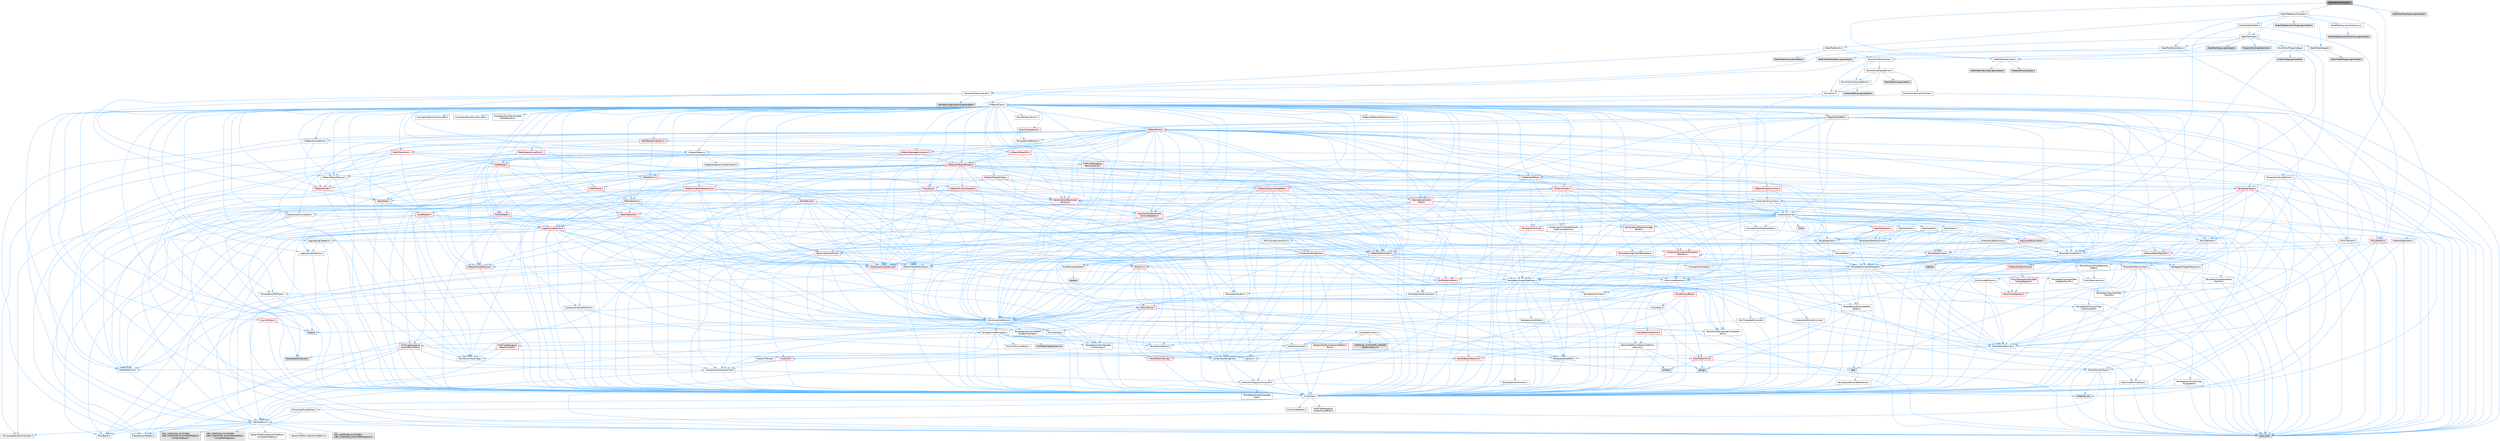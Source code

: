 digraph "StateTreeTraceTypes.h"
{
 // INTERACTIVE_SVG=YES
 // LATEX_PDF_SIZE
  bgcolor="transparent";
  edge [fontname=Helvetica,fontsize=10,labelfontname=Helvetica,labelfontsize=10];
  node [fontname=Helvetica,fontsize=10,shape=box,height=0.2,width=0.4];
  Node1 [id="Node000001",label="StateTreeTraceTypes.h",height=0.2,width=0.4,color="gray40", fillcolor="grey60", style="filled", fontcolor="black",tooltip=" "];
  Node1 -> Node2 [id="edge1_Node000001_Node000002",color="steelblue1",style="solid",tooltip=" "];
  Node2 [id="Node000002",label="Misc/TVariant.h",height=0.2,width=0.4,color="grey40", fillcolor="white", style="filled",URL="$d2/d16/TVariant_8h.html",tooltip=" "];
  Node2 -> Node3 [id="edge2_Node000002_Node000003",color="steelblue1",style="solid",tooltip=" "];
  Node3 [id="Node000003",label="Templates/Requires.h",height=0.2,width=0.4,color="grey40", fillcolor="white", style="filled",URL="$dc/d96/Requires_8h.html",tooltip=" "];
  Node3 -> Node4 [id="edge3_Node000003_Node000004",color="steelblue1",style="solid",tooltip=" "];
  Node4 [id="Node000004",label="Templates/EnableIf.h",height=0.2,width=0.4,color="grey40", fillcolor="white", style="filled",URL="$d7/d60/EnableIf_8h.html",tooltip=" "];
  Node4 -> Node5 [id="edge4_Node000004_Node000005",color="steelblue1",style="solid",tooltip=" "];
  Node5 [id="Node000005",label="CoreTypes.h",height=0.2,width=0.4,color="grey40", fillcolor="white", style="filled",URL="$dc/dec/CoreTypes_8h.html",tooltip=" "];
  Node5 -> Node6 [id="edge5_Node000005_Node000006",color="steelblue1",style="solid",tooltip=" "];
  Node6 [id="Node000006",label="HAL/Platform.h",height=0.2,width=0.4,color="grey40", fillcolor="white", style="filled",URL="$d9/dd0/Platform_8h.html",tooltip=" "];
  Node6 -> Node7 [id="edge6_Node000006_Node000007",color="steelblue1",style="solid",tooltip=" "];
  Node7 [id="Node000007",label="Misc/Build.h",height=0.2,width=0.4,color="grey40", fillcolor="white", style="filled",URL="$d3/dbb/Build_8h.html",tooltip=" "];
  Node6 -> Node8 [id="edge7_Node000006_Node000008",color="steelblue1",style="solid",tooltip=" "];
  Node8 [id="Node000008",label="Misc/LargeWorldCoordinates.h",height=0.2,width=0.4,color="grey40", fillcolor="white", style="filled",URL="$d2/dcb/LargeWorldCoordinates_8h.html",tooltip=" "];
  Node6 -> Node9 [id="edge8_Node000006_Node000009",color="steelblue1",style="solid",tooltip=" "];
  Node9 [id="Node000009",label="type_traits",height=0.2,width=0.4,color="grey60", fillcolor="#E0E0E0", style="filled",tooltip=" "];
  Node6 -> Node10 [id="edge9_Node000006_Node000010",color="steelblue1",style="solid",tooltip=" "];
  Node10 [id="Node000010",label="PreprocessorHelpers.h",height=0.2,width=0.4,color="grey40", fillcolor="white", style="filled",URL="$db/ddb/PreprocessorHelpers_8h.html",tooltip=" "];
  Node6 -> Node11 [id="edge10_Node000006_Node000011",color="steelblue1",style="solid",tooltip=" "];
  Node11 [id="Node000011",label="UBT_COMPILED_PLATFORM\l/UBT_COMPILED_PLATFORMPlatform\lCompilerPreSetup.h",height=0.2,width=0.4,color="grey60", fillcolor="#E0E0E0", style="filled",tooltip=" "];
  Node6 -> Node12 [id="edge11_Node000006_Node000012",color="steelblue1",style="solid",tooltip=" "];
  Node12 [id="Node000012",label="GenericPlatform/GenericPlatform\lCompilerPreSetup.h",height=0.2,width=0.4,color="grey40", fillcolor="white", style="filled",URL="$d9/dc8/GenericPlatformCompilerPreSetup_8h.html",tooltip=" "];
  Node6 -> Node13 [id="edge12_Node000006_Node000013",color="steelblue1",style="solid",tooltip=" "];
  Node13 [id="Node000013",label="GenericPlatform/GenericPlatform.h",height=0.2,width=0.4,color="grey40", fillcolor="white", style="filled",URL="$d6/d84/GenericPlatform_8h.html",tooltip=" "];
  Node6 -> Node14 [id="edge13_Node000006_Node000014",color="steelblue1",style="solid",tooltip=" "];
  Node14 [id="Node000014",label="UBT_COMPILED_PLATFORM\l/UBT_COMPILED_PLATFORMPlatform.h",height=0.2,width=0.4,color="grey60", fillcolor="#E0E0E0", style="filled",tooltip=" "];
  Node6 -> Node15 [id="edge14_Node000006_Node000015",color="steelblue1",style="solid",tooltip=" "];
  Node15 [id="Node000015",label="UBT_COMPILED_PLATFORM\l/UBT_COMPILED_PLATFORMPlatform\lCompilerSetup.h",height=0.2,width=0.4,color="grey60", fillcolor="#E0E0E0", style="filled",tooltip=" "];
  Node5 -> Node16 [id="edge15_Node000005_Node000016",color="steelblue1",style="solid",tooltip=" "];
  Node16 [id="Node000016",label="ProfilingDebugging\l/UMemoryDefines.h",height=0.2,width=0.4,color="grey40", fillcolor="white", style="filled",URL="$d2/da2/UMemoryDefines_8h.html",tooltip=" "];
  Node5 -> Node17 [id="edge16_Node000005_Node000017",color="steelblue1",style="solid",tooltip=" "];
  Node17 [id="Node000017",label="Misc/CoreMiscDefines.h",height=0.2,width=0.4,color="grey40", fillcolor="white", style="filled",URL="$da/d38/CoreMiscDefines_8h.html",tooltip=" "];
  Node17 -> Node6 [id="edge17_Node000017_Node000006",color="steelblue1",style="solid",tooltip=" "];
  Node17 -> Node10 [id="edge18_Node000017_Node000010",color="steelblue1",style="solid",tooltip=" "];
  Node5 -> Node18 [id="edge19_Node000005_Node000018",color="steelblue1",style="solid",tooltip=" "];
  Node18 [id="Node000018",label="Misc/CoreDefines.h",height=0.2,width=0.4,color="grey40", fillcolor="white", style="filled",URL="$d3/dd2/CoreDefines_8h.html",tooltip=" "];
  Node3 -> Node9 [id="edge20_Node000003_Node000009",color="steelblue1",style="solid",tooltip=" "];
  Node2 -> Node19 [id="edge21_Node000002_Node000019",color="steelblue1",style="solid",tooltip=" "];
  Node19 [id="Node000019",label="TVariantMeta.h",height=0.2,width=0.4,color="grey40", fillcolor="white", style="filled",URL="$d0/d34/TVariantMeta_8h.html",tooltip=" "];
  Node19 -> Node20 [id="edge22_Node000019_Node000020",color="steelblue1",style="solid",tooltip=" "];
  Node20 [id="Node000020",label="Templates/MemoryOps.h",height=0.2,width=0.4,color="grey40", fillcolor="white", style="filled",URL="$db/dea/MemoryOps_8h.html",tooltip=" "];
  Node20 -> Node5 [id="edge23_Node000020_Node000005",color="steelblue1",style="solid",tooltip=" "];
  Node20 -> Node21 [id="edge24_Node000020_Node000021",color="steelblue1",style="solid",tooltip=" "];
  Node21 [id="Node000021",label="HAL/UnrealMemory.h",height=0.2,width=0.4,color="grey40", fillcolor="white", style="filled",URL="$d9/d96/UnrealMemory_8h.html",tooltip=" "];
  Node21 -> Node5 [id="edge25_Node000021_Node000005",color="steelblue1",style="solid",tooltip=" "];
  Node21 -> Node22 [id="edge26_Node000021_Node000022",color="steelblue1",style="solid",tooltip=" "];
  Node22 [id="Node000022",label="GenericPlatform/GenericPlatform\lMemory.h",height=0.2,width=0.4,color="grey40", fillcolor="white", style="filled",URL="$dd/d22/GenericPlatformMemory_8h.html",tooltip=" "];
  Node22 -> Node23 [id="edge27_Node000022_Node000023",color="steelblue1",style="solid",tooltip=" "];
  Node23 [id="Node000023",label="CoreFwd.h",height=0.2,width=0.4,color="red", fillcolor="#FFF0F0", style="filled",URL="$d1/d1e/CoreFwd_8h.html",tooltip=" "];
  Node23 -> Node5 [id="edge28_Node000023_Node000005",color="steelblue1",style="solid",tooltip=" "];
  Node23 -> Node24 [id="edge29_Node000023_Node000024",color="steelblue1",style="solid",tooltip=" "];
  Node24 [id="Node000024",label="Containers/ContainersFwd.h",height=0.2,width=0.4,color="grey40", fillcolor="white", style="filled",URL="$d4/d0a/ContainersFwd_8h.html",tooltip=" "];
  Node24 -> Node6 [id="edge30_Node000024_Node000006",color="steelblue1",style="solid",tooltip=" "];
  Node24 -> Node5 [id="edge31_Node000024_Node000005",color="steelblue1",style="solid",tooltip=" "];
  Node24 -> Node25 [id="edge32_Node000024_Node000025",color="steelblue1",style="solid",tooltip=" "];
  Node25 [id="Node000025",label="Traits/IsContiguousContainer.h",height=0.2,width=0.4,color="grey40", fillcolor="white", style="filled",URL="$d5/d3c/IsContiguousContainer_8h.html",tooltip=" "];
  Node25 -> Node5 [id="edge33_Node000025_Node000005",color="steelblue1",style="solid",tooltip=" "];
  Node25 -> Node26 [id="edge34_Node000025_Node000026",color="steelblue1",style="solid",tooltip=" "];
  Node26 [id="Node000026",label="Misc/StaticAssertComplete\lType.h",height=0.2,width=0.4,color="grey40", fillcolor="white", style="filled",URL="$d5/d4e/StaticAssertCompleteType_8h.html",tooltip=" "];
  Node25 -> Node27 [id="edge35_Node000025_Node000027",color="steelblue1",style="solid",tooltip=" "];
  Node27 [id="Node000027",label="initializer_list",height=0.2,width=0.4,color="grey60", fillcolor="#E0E0E0", style="filled",tooltip=" "];
  Node23 -> Node28 [id="edge36_Node000023_Node000028",color="steelblue1",style="solid",tooltip=" "];
  Node28 [id="Node000028",label="Math/MathFwd.h",height=0.2,width=0.4,color="grey40", fillcolor="white", style="filled",URL="$d2/d10/MathFwd_8h.html",tooltip=" "];
  Node28 -> Node6 [id="edge37_Node000028_Node000006",color="steelblue1",style="solid",tooltip=" "];
  Node22 -> Node5 [id="edge38_Node000022_Node000005",color="steelblue1",style="solid",tooltip=" "];
  Node22 -> Node30 [id="edge39_Node000022_Node000030",color="steelblue1",style="solid",tooltip=" "];
  Node30 [id="Node000030",label="HAL/PlatformString.h",height=0.2,width=0.4,color="red", fillcolor="#FFF0F0", style="filled",URL="$db/db5/PlatformString_8h.html",tooltip=" "];
  Node30 -> Node5 [id="edge40_Node000030_Node000005",color="steelblue1",style="solid",tooltip=" "];
  Node22 -> Node32 [id="edge41_Node000022_Node000032",color="steelblue1",style="solid",tooltip=" "];
  Node32 [id="Node000032",label="string.h",height=0.2,width=0.4,color="grey60", fillcolor="#E0E0E0", style="filled",tooltip=" "];
  Node22 -> Node33 [id="edge42_Node000022_Node000033",color="steelblue1",style="solid",tooltip=" "];
  Node33 [id="Node000033",label="wchar.h",height=0.2,width=0.4,color="grey60", fillcolor="#E0E0E0", style="filled",tooltip=" "];
  Node21 -> Node34 [id="edge43_Node000021_Node000034",color="steelblue1",style="solid",tooltip=" "];
  Node34 [id="Node000034",label="HAL/MemoryBase.h",height=0.2,width=0.4,color="red", fillcolor="#FFF0F0", style="filled",URL="$d6/d9f/MemoryBase_8h.html",tooltip=" "];
  Node34 -> Node5 [id="edge44_Node000034_Node000005",color="steelblue1",style="solid",tooltip=" "];
  Node34 -> Node35 [id="edge45_Node000034_Node000035",color="steelblue1",style="solid",tooltip=" "];
  Node35 [id="Node000035",label="HAL/PlatformAtomics.h",height=0.2,width=0.4,color="red", fillcolor="#FFF0F0", style="filled",URL="$d3/d36/PlatformAtomics_8h.html",tooltip=" "];
  Node35 -> Node5 [id="edge46_Node000035_Node000005",color="steelblue1",style="solid",tooltip=" "];
  Node34 -> Node38 [id="edge47_Node000034_Node000038",color="steelblue1",style="solid",tooltip=" "];
  Node38 [id="Node000038",label="HAL/PlatformCrt.h",height=0.2,width=0.4,color="red", fillcolor="#FFF0F0", style="filled",URL="$d8/d75/PlatformCrt_8h.html",tooltip=" "];
  Node38 -> Node39 [id="edge48_Node000038_Node000039",color="steelblue1",style="solid",tooltip=" "];
  Node39 [id="Node000039",label="new",height=0.2,width=0.4,color="grey60", fillcolor="#E0E0E0", style="filled",tooltip=" "];
  Node38 -> Node33 [id="edge49_Node000038_Node000033",color="steelblue1",style="solid",tooltip=" "];
  Node38 -> Node32 [id="edge50_Node000038_Node000032",color="steelblue1",style="solid",tooltip=" "];
  Node34 -> Node46 [id="edge51_Node000034_Node000046",color="steelblue1",style="solid",tooltip=" "];
  Node46 [id="Node000046",label="Misc/Exec.h",height=0.2,width=0.4,color="grey40", fillcolor="white", style="filled",URL="$de/ddb/Exec_8h.html",tooltip=" "];
  Node46 -> Node5 [id="edge52_Node000046_Node000005",color="steelblue1",style="solid",tooltip=" "];
  Node46 -> Node47 [id="edge53_Node000046_Node000047",color="steelblue1",style="solid",tooltip=" "];
  Node47 [id="Node000047",label="Misc/AssertionMacros.h",height=0.2,width=0.4,color="grey40", fillcolor="white", style="filled",URL="$d0/dfa/AssertionMacros_8h.html",tooltip=" "];
  Node47 -> Node5 [id="edge54_Node000047_Node000005",color="steelblue1",style="solid",tooltip=" "];
  Node47 -> Node6 [id="edge55_Node000047_Node000006",color="steelblue1",style="solid",tooltip=" "];
  Node47 -> Node48 [id="edge56_Node000047_Node000048",color="steelblue1",style="solid",tooltip=" "];
  Node48 [id="Node000048",label="HAL/PlatformMisc.h",height=0.2,width=0.4,color="grey40", fillcolor="white", style="filled",URL="$d0/df5/PlatformMisc_8h.html",tooltip=" "];
  Node48 -> Node5 [id="edge57_Node000048_Node000005",color="steelblue1",style="solid",tooltip=" "];
  Node48 -> Node49 [id="edge58_Node000048_Node000049",color="steelblue1",style="solid",tooltip=" "];
  Node49 [id="Node000049",label="GenericPlatform/GenericPlatform\lMisc.h",height=0.2,width=0.4,color="red", fillcolor="#FFF0F0", style="filled",URL="$db/d9a/GenericPlatformMisc_8h.html",tooltip=" "];
  Node49 -> Node50 [id="edge59_Node000049_Node000050",color="steelblue1",style="solid",tooltip=" "];
  Node50 [id="Node000050",label="Containers/StringFwd.h",height=0.2,width=0.4,color="grey40", fillcolor="white", style="filled",URL="$df/d37/StringFwd_8h.html",tooltip=" "];
  Node50 -> Node5 [id="edge60_Node000050_Node000005",color="steelblue1",style="solid",tooltip=" "];
  Node50 -> Node51 [id="edge61_Node000050_Node000051",color="steelblue1",style="solid",tooltip=" "];
  Node51 [id="Node000051",label="Traits/ElementType.h",height=0.2,width=0.4,color="grey40", fillcolor="white", style="filled",URL="$d5/d4f/ElementType_8h.html",tooltip=" "];
  Node51 -> Node6 [id="edge62_Node000051_Node000006",color="steelblue1",style="solid",tooltip=" "];
  Node51 -> Node27 [id="edge63_Node000051_Node000027",color="steelblue1",style="solid",tooltip=" "];
  Node51 -> Node9 [id="edge64_Node000051_Node000009",color="steelblue1",style="solid",tooltip=" "];
  Node50 -> Node25 [id="edge65_Node000050_Node000025",color="steelblue1",style="solid",tooltip=" "];
  Node49 -> Node23 [id="edge66_Node000049_Node000023",color="steelblue1",style="solid",tooltip=" "];
  Node49 -> Node5 [id="edge67_Node000049_Node000005",color="steelblue1",style="solid",tooltip=" "];
  Node49 -> Node38 [id="edge68_Node000049_Node000038",color="steelblue1",style="solid",tooltip=" "];
  Node49 -> Node55 [id="edge69_Node000049_Node000055",color="steelblue1",style="solid",tooltip=" "];
  Node55 [id="Node000055",label="Misc/EnumClassFlags.h",height=0.2,width=0.4,color="grey40", fillcolor="white", style="filled",URL="$d8/de7/EnumClassFlags_8h.html",tooltip=" "];
  Node48 -> Node58 [id="edge70_Node000048_Node000058",color="steelblue1",style="solid",tooltip=" "];
  Node58 [id="Node000058",label="COMPILED_PLATFORM_HEADER\l(PlatformMisc.h)",height=0.2,width=0.4,color="grey60", fillcolor="#E0E0E0", style="filled",tooltip=" "];
  Node48 -> Node59 [id="edge71_Node000048_Node000059",color="steelblue1",style="solid",tooltip=" "];
  Node59 [id="Node000059",label="ProfilingDebugging\l/CpuProfilerTrace.h",height=0.2,width=0.4,color="red", fillcolor="#FFF0F0", style="filled",URL="$da/dcb/CpuProfilerTrace_8h.html",tooltip=" "];
  Node59 -> Node5 [id="edge72_Node000059_Node000005",color="steelblue1",style="solid",tooltip=" "];
  Node59 -> Node24 [id="edge73_Node000059_Node000024",color="steelblue1",style="solid",tooltip=" "];
  Node59 -> Node35 [id="edge74_Node000059_Node000035",color="steelblue1",style="solid",tooltip=" "];
  Node59 -> Node10 [id="edge75_Node000059_Node000010",color="steelblue1",style="solid",tooltip=" "];
  Node59 -> Node7 [id="edge76_Node000059_Node000007",color="steelblue1",style="solid",tooltip=" "];
  Node59 -> Node61 [id="edge77_Node000059_Node000061",color="steelblue1",style="solid",tooltip=" "];
  Node61 [id="Node000061",label="Trace/Detail/Channel.h",height=0.2,width=0.4,color="grey60", fillcolor="#E0E0E0", style="filled",tooltip=" "];
  Node47 -> Node10 [id="edge78_Node000047_Node000010",color="steelblue1",style="solid",tooltip=" "];
  Node47 -> Node4 [id="edge79_Node000047_Node000004",color="steelblue1",style="solid",tooltip=" "];
  Node47 -> Node64 [id="edge80_Node000047_Node000064",color="steelblue1",style="solid",tooltip=" "];
  Node64 [id="Node000064",label="Templates/IsArrayOrRefOf\lTypeByPredicate.h",height=0.2,width=0.4,color="grey40", fillcolor="white", style="filled",URL="$d6/da1/IsArrayOrRefOfTypeByPredicate_8h.html",tooltip=" "];
  Node64 -> Node5 [id="edge81_Node000064_Node000005",color="steelblue1",style="solid",tooltip=" "];
  Node47 -> Node65 [id="edge82_Node000047_Node000065",color="steelblue1",style="solid",tooltip=" "];
  Node65 [id="Node000065",label="Templates/IsValidVariadic\lFunctionArg.h",height=0.2,width=0.4,color="grey40", fillcolor="white", style="filled",URL="$d0/dc8/IsValidVariadicFunctionArg_8h.html",tooltip=" "];
  Node65 -> Node5 [id="edge83_Node000065_Node000005",color="steelblue1",style="solid",tooltip=" "];
  Node65 -> Node66 [id="edge84_Node000065_Node000066",color="steelblue1",style="solid",tooltip=" "];
  Node66 [id="Node000066",label="IsEnum.h",height=0.2,width=0.4,color="grey40", fillcolor="white", style="filled",URL="$d4/de5/IsEnum_8h.html",tooltip=" "];
  Node65 -> Node9 [id="edge85_Node000065_Node000009",color="steelblue1",style="solid",tooltip=" "];
  Node47 -> Node67 [id="edge86_Node000047_Node000067",color="steelblue1",style="solid",tooltip=" "];
  Node67 [id="Node000067",label="Traits/IsCharEncodingCompatible\lWith.h",height=0.2,width=0.4,color="grey40", fillcolor="white", style="filled",URL="$df/dd1/IsCharEncodingCompatibleWith_8h.html",tooltip=" "];
  Node67 -> Node9 [id="edge87_Node000067_Node000009",color="steelblue1",style="solid",tooltip=" "];
  Node67 -> Node68 [id="edge88_Node000067_Node000068",color="steelblue1",style="solid",tooltip=" "];
  Node68 [id="Node000068",label="Traits/IsCharType.h",height=0.2,width=0.4,color="grey40", fillcolor="white", style="filled",URL="$db/d51/IsCharType_8h.html",tooltip=" "];
  Node68 -> Node5 [id="edge89_Node000068_Node000005",color="steelblue1",style="solid",tooltip=" "];
  Node47 -> Node69 [id="edge90_Node000047_Node000069",color="steelblue1",style="solid",tooltip=" "];
  Node69 [id="Node000069",label="Misc/VarArgs.h",height=0.2,width=0.4,color="grey40", fillcolor="white", style="filled",URL="$d5/d6f/VarArgs_8h.html",tooltip=" "];
  Node69 -> Node5 [id="edge91_Node000069_Node000005",color="steelblue1",style="solid",tooltip=" "];
  Node47 -> Node70 [id="edge92_Node000047_Node000070",color="steelblue1",style="solid",tooltip=" "];
  Node70 [id="Node000070",label="String/FormatStringSan.h",height=0.2,width=0.4,color="grey40", fillcolor="white", style="filled",URL="$d3/d8b/FormatStringSan_8h.html",tooltip=" "];
  Node70 -> Node9 [id="edge93_Node000070_Node000009",color="steelblue1",style="solid",tooltip=" "];
  Node70 -> Node5 [id="edge94_Node000070_Node000005",color="steelblue1",style="solid",tooltip=" "];
  Node70 -> Node3 [id="edge95_Node000070_Node000003",color="steelblue1",style="solid",tooltip=" "];
  Node70 -> Node71 [id="edge96_Node000070_Node000071",color="steelblue1",style="solid",tooltip=" "];
  Node71 [id="Node000071",label="Templates/Identity.h",height=0.2,width=0.4,color="grey40", fillcolor="white", style="filled",URL="$d0/dd5/Identity_8h.html",tooltip=" "];
  Node70 -> Node65 [id="edge97_Node000070_Node000065",color="steelblue1",style="solid",tooltip=" "];
  Node70 -> Node68 [id="edge98_Node000070_Node000068",color="steelblue1",style="solid",tooltip=" "];
  Node70 -> Node72 [id="edge99_Node000070_Node000072",color="steelblue1",style="solid",tooltip=" "];
  Node72 [id="Node000072",label="Traits/IsTEnumAsByte.h",height=0.2,width=0.4,color="grey40", fillcolor="white", style="filled",URL="$d1/de6/IsTEnumAsByte_8h.html",tooltip=" "];
  Node70 -> Node73 [id="edge100_Node000070_Node000073",color="steelblue1",style="solid",tooltip=" "];
  Node73 [id="Node000073",label="Traits/IsTString.h",height=0.2,width=0.4,color="grey40", fillcolor="white", style="filled",URL="$d0/df8/IsTString_8h.html",tooltip=" "];
  Node73 -> Node24 [id="edge101_Node000073_Node000024",color="steelblue1",style="solid",tooltip=" "];
  Node70 -> Node24 [id="edge102_Node000070_Node000024",color="steelblue1",style="solid",tooltip=" "];
  Node70 -> Node74 [id="edge103_Node000070_Node000074",color="steelblue1",style="solid",tooltip=" "];
  Node74 [id="Node000074",label="FormatStringSanErrors.inl",height=0.2,width=0.4,color="grey60", fillcolor="#E0E0E0", style="filled",tooltip=" "];
  Node47 -> Node75 [id="edge104_Node000047_Node000075",color="steelblue1",style="solid",tooltip=" "];
  Node75 [id="Node000075",label="atomic",height=0.2,width=0.4,color="grey60", fillcolor="#E0E0E0", style="filled",tooltip=" "];
  Node21 -> Node87 [id="edge105_Node000021_Node000087",color="steelblue1",style="solid",tooltip=" "];
  Node87 [id="Node000087",label="HAL/PlatformMemory.h",height=0.2,width=0.4,color="red", fillcolor="#FFF0F0", style="filled",URL="$de/d68/PlatformMemory_8h.html",tooltip=" "];
  Node87 -> Node5 [id="edge106_Node000087_Node000005",color="steelblue1",style="solid",tooltip=" "];
  Node87 -> Node22 [id="edge107_Node000087_Node000022",color="steelblue1",style="solid",tooltip=" "];
  Node21 -> Node89 [id="edge108_Node000021_Node000089",color="steelblue1",style="solid",tooltip=" "];
  Node89 [id="Node000089",label="ProfilingDebugging\l/MemoryTrace.h",height=0.2,width=0.4,color="red", fillcolor="#FFF0F0", style="filled",URL="$da/dd7/MemoryTrace_8h.html",tooltip=" "];
  Node89 -> Node6 [id="edge109_Node000089_Node000006",color="steelblue1",style="solid",tooltip=" "];
  Node89 -> Node55 [id="edge110_Node000089_Node000055",color="steelblue1",style="solid",tooltip=" "];
  Node21 -> Node90 [id="edge111_Node000021_Node000090",color="steelblue1",style="solid",tooltip=" "];
  Node90 [id="Node000090",label="Templates/IsPointer.h",height=0.2,width=0.4,color="grey40", fillcolor="white", style="filled",URL="$d7/d05/IsPointer_8h.html",tooltip=" "];
  Node90 -> Node5 [id="edge112_Node000090_Node000005",color="steelblue1",style="solid",tooltip=" "];
  Node20 -> Node85 [id="edge113_Node000020_Node000085",color="steelblue1",style="solid",tooltip=" "];
  Node85 [id="Node000085",label="Templates/IsTriviallyCopy\lAssignable.h",height=0.2,width=0.4,color="grey40", fillcolor="white", style="filled",URL="$d2/df2/IsTriviallyCopyAssignable_8h.html",tooltip=" "];
  Node85 -> Node5 [id="edge114_Node000085_Node000005",color="steelblue1",style="solid",tooltip=" "];
  Node85 -> Node9 [id="edge115_Node000085_Node000009",color="steelblue1",style="solid",tooltip=" "];
  Node20 -> Node84 [id="edge116_Node000020_Node000084",color="steelblue1",style="solid",tooltip=" "];
  Node84 [id="Node000084",label="Templates/IsTriviallyCopy\lConstructible.h",height=0.2,width=0.4,color="grey40", fillcolor="white", style="filled",URL="$d3/d78/IsTriviallyCopyConstructible_8h.html",tooltip=" "];
  Node84 -> Node5 [id="edge117_Node000084_Node000005",color="steelblue1",style="solid",tooltip=" "];
  Node84 -> Node9 [id="edge118_Node000084_Node000009",color="steelblue1",style="solid",tooltip=" "];
  Node20 -> Node3 [id="edge119_Node000020_Node000003",color="steelblue1",style="solid",tooltip=" "];
  Node20 -> Node91 [id="edge120_Node000020_Node000091",color="steelblue1",style="solid",tooltip=" "];
  Node91 [id="Node000091",label="Templates/UnrealTypeTraits.h",height=0.2,width=0.4,color="grey40", fillcolor="white", style="filled",URL="$d2/d2d/UnrealTypeTraits_8h.html",tooltip=" "];
  Node91 -> Node5 [id="edge121_Node000091_Node000005",color="steelblue1",style="solid",tooltip=" "];
  Node91 -> Node90 [id="edge122_Node000091_Node000090",color="steelblue1",style="solid",tooltip=" "];
  Node91 -> Node47 [id="edge123_Node000091_Node000047",color="steelblue1",style="solid",tooltip=" "];
  Node91 -> Node83 [id="edge124_Node000091_Node000083",color="steelblue1",style="solid",tooltip=" "];
  Node83 [id="Node000083",label="Templates/AndOrNot.h",height=0.2,width=0.4,color="grey40", fillcolor="white", style="filled",URL="$db/d0a/AndOrNot_8h.html",tooltip=" "];
  Node83 -> Node5 [id="edge125_Node000083_Node000005",color="steelblue1",style="solid",tooltip=" "];
  Node91 -> Node4 [id="edge126_Node000091_Node000004",color="steelblue1",style="solid",tooltip=" "];
  Node91 -> Node92 [id="edge127_Node000091_Node000092",color="steelblue1",style="solid",tooltip=" "];
  Node92 [id="Node000092",label="Templates/IsArithmetic.h",height=0.2,width=0.4,color="grey40", fillcolor="white", style="filled",URL="$d2/d5d/IsArithmetic_8h.html",tooltip=" "];
  Node92 -> Node5 [id="edge128_Node000092_Node000005",color="steelblue1",style="solid",tooltip=" "];
  Node91 -> Node66 [id="edge129_Node000091_Node000066",color="steelblue1",style="solid",tooltip=" "];
  Node91 -> Node93 [id="edge130_Node000091_Node000093",color="steelblue1",style="solid",tooltip=" "];
  Node93 [id="Node000093",label="Templates/Models.h",height=0.2,width=0.4,color="grey40", fillcolor="white", style="filled",URL="$d3/d0c/Models_8h.html",tooltip=" "];
  Node93 -> Node71 [id="edge131_Node000093_Node000071",color="steelblue1",style="solid",tooltip=" "];
  Node91 -> Node94 [id="edge132_Node000091_Node000094",color="steelblue1",style="solid",tooltip=" "];
  Node94 [id="Node000094",label="Templates/IsPODType.h",height=0.2,width=0.4,color="grey40", fillcolor="white", style="filled",URL="$d7/db1/IsPODType_8h.html",tooltip=" "];
  Node94 -> Node5 [id="edge133_Node000094_Node000005",color="steelblue1",style="solid",tooltip=" "];
  Node91 -> Node95 [id="edge134_Node000091_Node000095",color="steelblue1",style="solid",tooltip=" "];
  Node95 [id="Node000095",label="Templates/IsUECoreType.h",height=0.2,width=0.4,color="grey40", fillcolor="white", style="filled",URL="$d1/db8/IsUECoreType_8h.html",tooltip=" "];
  Node95 -> Node5 [id="edge135_Node000095_Node000005",color="steelblue1",style="solid",tooltip=" "];
  Node95 -> Node9 [id="edge136_Node000095_Node000009",color="steelblue1",style="solid",tooltip=" "];
  Node91 -> Node84 [id="edge137_Node000091_Node000084",color="steelblue1",style="solid",tooltip=" "];
  Node20 -> Node96 [id="edge138_Node000020_Node000096",color="steelblue1",style="solid",tooltip=" "];
  Node96 [id="Node000096",label="Traits/UseBitwiseSwap.h",height=0.2,width=0.4,color="grey40", fillcolor="white", style="filled",URL="$db/df3/UseBitwiseSwap_8h.html",tooltip=" "];
  Node96 -> Node5 [id="edge139_Node000096_Node000005",color="steelblue1",style="solid",tooltip=" "];
  Node96 -> Node9 [id="edge140_Node000096_Node000009",color="steelblue1",style="solid",tooltip=" "];
  Node20 -> Node39 [id="edge141_Node000020_Node000039",color="steelblue1",style="solid",tooltip=" "];
  Node20 -> Node9 [id="edge142_Node000020_Node000009",color="steelblue1",style="solid",tooltip=" "];
  Node19 -> Node97 [id="edge143_Node000019_Node000097",color="steelblue1",style="solid",tooltip=" "];
  Node97 [id="Node000097",label="Templates/TypeCompatible\lBytes.h",height=0.2,width=0.4,color="grey40", fillcolor="white", style="filled",URL="$df/d0a/TypeCompatibleBytes_8h.html",tooltip=" "];
  Node97 -> Node5 [id="edge144_Node000097_Node000005",color="steelblue1",style="solid",tooltip=" "];
  Node97 -> Node32 [id="edge145_Node000097_Node000032",color="steelblue1",style="solid",tooltip=" "];
  Node97 -> Node39 [id="edge146_Node000097_Node000039",color="steelblue1",style="solid",tooltip=" "];
  Node97 -> Node9 [id="edge147_Node000097_Node000009",color="steelblue1",style="solid",tooltip=" "];
  Node19 -> Node98 [id="edge148_Node000019_Node000098",color="steelblue1",style="solid",tooltip=" "];
  Node98 [id="Node000098",label="Templates/UnrealTemplate.h",height=0.2,width=0.4,color="grey40", fillcolor="white", style="filled",URL="$d4/d24/UnrealTemplate_8h.html",tooltip=" "];
  Node98 -> Node5 [id="edge149_Node000098_Node000005",color="steelblue1",style="solid",tooltip=" "];
  Node98 -> Node90 [id="edge150_Node000098_Node000090",color="steelblue1",style="solid",tooltip=" "];
  Node98 -> Node21 [id="edge151_Node000098_Node000021",color="steelblue1",style="solid",tooltip=" "];
  Node98 -> Node99 [id="edge152_Node000098_Node000099",color="steelblue1",style="solid",tooltip=" "];
  Node99 [id="Node000099",label="Templates/CopyQualifiers\lAndRefsFromTo.h",height=0.2,width=0.4,color="grey40", fillcolor="white", style="filled",URL="$d3/db3/CopyQualifiersAndRefsFromTo_8h.html",tooltip=" "];
  Node99 -> Node100 [id="edge153_Node000099_Node000100",color="steelblue1",style="solid",tooltip=" "];
  Node100 [id="Node000100",label="Templates/CopyQualifiers\lFromTo.h",height=0.2,width=0.4,color="grey40", fillcolor="white", style="filled",URL="$d5/db4/CopyQualifiersFromTo_8h.html",tooltip=" "];
  Node98 -> Node91 [id="edge154_Node000098_Node000091",color="steelblue1",style="solid",tooltip=" "];
  Node98 -> Node101 [id="edge155_Node000098_Node000101",color="steelblue1",style="solid",tooltip=" "];
  Node101 [id="Node000101",label="Templates/RemoveReference.h",height=0.2,width=0.4,color="grey40", fillcolor="white", style="filled",URL="$da/dbe/RemoveReference_8h.html",tooltip=" "];
  Node101 -> Node5 [id="edge156_Node000101_Node000005",color="steelblue1",style="solid",tooltip=" "];
  Node98 -> Node3 [id="edge157_Node000098_Node000003",color="steelblue1",style="solid",tooltip=" "];
  Node98 -> Node97 [id="edge158_Node000098_Node000097",color="steelblue1",style="solid",tooltip=" "];
  Node98 -> Node71 [id="edge159_Node000098_Node000071",color="steelblue1",style="solid",tooltip=" "];
  Node98 -> Node25 [id="edge160_Node000098_Node000025",color="steelblue1",style="solid",tooltip=" "];
  Node98 -> Node96 [id="edge161_Node000098_Node000096",color="steelblue1",style="solid",tooltip=" "];
  Node98 -> Node9 [id="edge162_Node000098_Node000009",color="steelblue1",style="solid",tooltip=" "];
  Node19 -> Node91 [id="edge163_Node000019_Node000091",color="steelblue1",style="solid",tooltip=" "];
  Node19 -> Node102 [id="edge164_Node000019_Node000102",color="steelblue1",style="solid",tooltip=" "];
  Node102 [id="Node000102",label="Delegates/IntegerSequence.h",height=0.2,width=0.4,color="grey40", fillcolor="white", style="filled",URL="$d2/dcc/IntegerSequence_8h.html",tooltip=" "];
  Node102 -> Node5 [id="edge165_Node000102_Node000005",color="steelblue1",style="solid",tooltip=" "];
  Node19 -> Node103 [id="edge166_Node000019_Node000103",color="steelblue1",style="solid",tooltip=" "];
  Node103 [id="Node000103",label="Concepts/Insertable.h",height=0.2,width=0.4,color="grey40", fillcolor="white", style="filled",URL="$d8/d3b/Insertable_8h.html",tooltip=" "];
  Node19 -> Node47 [id="edge167_Node000019_Node000047",color="steelblue1",style="solid",tooltip=" "];
  Node2 -> Node9 [id="edge168_Node000002_Node000009",color="steelblue1",style="solid",tooltip=" "];
  Node1 -> Node104 [id="edge169_Node000001_Node000104",color="steelblue1",style="solid",tooltip=" "];
  Node104 [id="Node000104",label="StateTreeIndexTypes.h",height=0.2,width=0.4,color="grey40", fillcolor="white", style="filled",URL="$d2/d29/StateTreeIndexTypes_8h.html",tooltip=" "];
  Node104 -> Node105 [id="edge170_Node000104_Node000105",color="steelblue1",style="solid",tooltip=" "];
  Node105 [id="Node000105",label="PropertyBindingTypes.h",height=0.2,width=0.4,color="grey60", fillcolor="#E0E0E0", style="filled",tooltip=" "];
  Node104 -> Node106 [id="edge171_Node000104_Node000106",color="steelblue1",style="solid",tooltip=" "];
  Node106 [id="Node000106",label="StateTreeIndexTypes.generated.h",height=0.2,width=0.4,color="grey60", fillcolor="#E0E0E0", style="filled",tooltip=" "];
  Node1 -> Node107 [id="edge172_Node000001_Node000107",color="steelblue1",style="solid",tooltip=" "];
  Node107 [id="Node000107",label="StateTreeExecutionTypes.h",height=0.2,width=0.4,color="grey40", fillcolor="white", style="filled",URL="$d6/d03/StateTreeExecutionTypes_8h.html",tooltip=" "];
  Node107 -> Node108 [id="edge173_Node000107_Node000108",color="steelblue1",style="solid",tooltip=" "];
  Node108 [id="Node000108",label="StateTreeTypes.h",height=0.2,width=0.4,color="grey40", fillcolor="white", style="filled",URL="$d0/d54/StateTreeTypes_8h.html",tooltip=" "];
  Node108 -> Node109 [id="edge174_Node000108_Node000109",color="steelblue1",style="solid",tooltip=" "];
  Node109 [id="Node000109",label="PropertyBindingDataView.h",height=0.2,width=0.4,color="grey60", fillcolor="#E0E0E0", style="filled",tooltip=" "];
  Node108 -> Node110 [id="edge175_Node000108_Node000110",color="steelblue1",style="solid",tooltip=" "];
  Node110 [id="Node000110",label="StructUtils/PropertyBag.h",height=0.2,width=0.4,color="grey40", fillcolor="white", style="filled",URL="$de/d60/StructUtils_2PropertyBag_8h.html",tooltip=" "];
  Node110 -> Node19 [id="edge176_Node000110_Node000019",color="steelblue1",style="solid",tooltip=" "];
  Node110 -> Node111 [id="edge177_Node000110_Node000111",color="steelblue1",style="solid",tooltip=" "];
  Node111 [id="Node000111",label="StructUtils/StructView.h",height=0.2,width=0.4,color="grey40", fillcolor="white", style="filled",URL="$d6/d2a/StructUtils_2StructView_8h.html",tooltip=" "];
  Node111 -> Node112 [id="edge178_Node000111_Node000112",color="steelblue1",style="solid",tooltip=" "];
  Node112 [id="Node000112",label="StructUtils/InstancedStruct.h",height=0.2,width=0.4,color="grey40", fillcolor="white", style="filled",URL="$d6/dc6/StructUtils_2InstancedStruct_8h.html",tooltip=" "];
  Node112 -> Node113 [id="edge179_Node000112_Node000113",color="steelblue1",style="solid",tooltip=" "];
  Node113 [id="Node000113",label="StructUtils.h",height=0.2,width=0.4,color="grey40", fillcolor="white", style="filled",URL="$db/d30/StructUtils_8h.html",tooltip=" "];
  Node113 -> Node91 [id="edge180_Node000113_Node000091",color="steelblue1",style="solid",tooltip=" "];
  Node113 -> Node114 [id="edge181_Node000113_Node000114",color="steelblue1",style="solid",tooltip=" "];
  Node114 [id="Node000114",label="UObject/Class.h",height=0.2,width=0.4,color="grey40", fillcolor="white", style="filled",URL="$d4/d05/Class_8h.html",tooltip=" "];
  Node114 -> Node115 [id="edge182_Node000114_Node000115",color="steelblue1",style="solid",tooltip=" "];
  Node115 [id="Node000115",label="Concepts/GetTypeHashable.h",height=0.2,width=0.4,color="grey40", fillcolor="white", style="filled",URL="$d3/da2/GetTypeHashable_8h.html",tooltip=" "];
  Node115 -> Node5 [id="edge183_Node000115_Node000005",color="steelblue1",style="solid",tooltip=" "];
  Node115 -> Node116 [id="edge184_Node000115_Node000116",color="steelblue1",style="solid",tooltip=" "];
  Node116 [id="Node000116",label="Templates/TypeHash.h",height=0.2,width=0.4,color="grey40", fillcolor="white", style="filled",URL="$d1/d62/TypeHash_8h.html",tooltip=" "];
  Node116 -> Node5 [id="edge185_Node000116_Node000005",color="steelblue1",style="solid",tooltip=" "];
  Node116 -> Node3 [id="edge186_Node000116_Node000003",color="steelblue1",style="solid",tooltip=" "];
  Node116 -> Node117 [id="edge187_Node000116_Node000117",color="steelblue1",style="solid",tooltip=" "];
  Node117 [id="Node000117",label="Misc/Crc.h",height=0.2,width=0.4,color="red", fillcolor="#FFF0F0", style="filled",URL="$d4/dd2/Crc_8h.html",tooltip=" "];
  Node117 -> Node5 [id="edge188_Node000117_Node000005",color="steelblue1",style="solid",tooltip=" "];
  Node117 -> Node30 [id="edge189_Node000117_Node000030",color="steelblue1",style="solid",tooltip=" "];
  Node117 -> Node47 [id="edge190_Node000117_Node000047",color="steelblue1",style="solid",tooltip=" "];
  Node117 -> Node118 [id="edge191_Node000117_Node000118",color="steelblue1",style="solid",tooltip=" "];
  Node118 [id="Node000118",label="Misc/CString.h",height=0.2,width=0.4,color="red", fillcolor="#FFF0F0", style="filled",URL="$d2/d49/CString_8h.html",tooltip=" "];
  Node118 -> Node5 [id="edge192_Node000118_Node000005",color="steelblue1",style="solid",tooltip=" "];
  Node118 -> Node38 [id="edge193_Node000118_Node000038",color="steelblue1",style="solid",tooltip=" "];
  Node118 -> Node30 [id="edge194_Node000118_Node000030",color="steelblue1",style="solid",tooltip=" "];
  Node118 -> Node47 [id="edge195_Node000118_Node000047",color="steelblue1",style="solid",tooltip=" "];
  Node118 -> Node69 [id="edge196_Node000118_Node000069",color="steelblue1",style="solid",tooltip=" "];
  Node118 -> Node64 [id="edge197_Node000118_Node000064",color="steelblue1",style="solid",tooltip=" "];
  Node118 -> Node65 [id="edge198_Node000118_Node000065",color="steelblue1",style="solid",tooltip=" "];
  Node118 -> Node67 [id="edge199_Node000118_Node000067",color="steelblue1",style="solid",tooltip=" "];
  Node117 -> Node91 [id="edge200_Node000117_Node000091",color="steelblue1",style="solid",tooltip=" "];
  Node117 -> Node68 [id="edge201_Node000117_Node000068",color="steelblue1",style="solid",tooltip=" "];
  Node116 -> Node122 [id="edge202_Node000116_Node000122",color="steelblue1",style="solid",tooltip=" "];
  Node122 [id="Node000122",label="stdint.h",height=0.2,width=0.4,color="grey60", fillcolor="#E0E0E0", style="filled",tooltip=" "];
  Node116 -> Node9 [id="edge203_Node000116_Node000009",color="steelblue1",style="solid",tooltip=" "];
  Node114 -> Node123 [id="edge204_Node000114_Node000123",color="steelblue1",style="solid",tooltip=" "];
  Node123 [id="Node000123",label="Concepts/StaticClassProvider.h",height=0.2,width=0.4,color="grey40", fillcolor="white", style="filled",URL="$dd/d83/StaticClassProvider_8h.html",tooltip=" "];
  Node114 -> Node124 [id="edge205_Node000114_Node000124",color="steelblue1",style="solid",tooltip=" "];
  Node124 [id="Node000124",label="Concepts/StaticStructProvider.h",height=0.2,width=0.4,color="grey40", fillcolor="white", style="filled",URL="$d5/d77/StaticStructProvider_8h.html",tooltip=" "];
  Node114 -> Node125 [id="edge206_Node000114_Node000125",color="steelblue1",style="solid",tooltip=" "];
  Node125 [id="Node000125",label="Concepts/StructSerializable\lWithDefaults.h",height=0.2,width=0.4,color="grey40", fillcolor="white", style="filled",URL="$d5/ddc/StructSerializableWithDefaults_8h.html",tooltip=" "];
  Node114 -> Node126 [id="edge207_Node000114_Node000126",color="steelblue1",style="solid",tooltip=" "];
  Node126 [id="Node000126",label="Containers/Array.h",height=0.2,width=0.4,color="grey40", fillcolor="white", style="filled",URL="$df/dd0/Array_8h.html",tooltip=" "];
  Node126 -> Node5 [id="edge208_Node000126_Node000005",color="steelblue1",style="solid",tooltip=" "];
  Node126 -> Node47 [id="edge209_Node000126_Node000047",color="steelblue1",style="solid",tooltip=" "];
  Node126 -> Node127 [id="edge210_Node000126_Node000127",color="steelblue1",style="solid",tooltip=" "];
  Node127 [id="Node000127",label="Misc/IntrusiveUnsetOptional\lState.h",height=0.2,width=0.4,color="grey40", fillcolor="white", style="filled",URL="$d2/d0a/IntrusiveUnsetOptionalState_8h.html",tooltip=" "];
  Node127 -> Node128 [id="edge211_Node000127_Node000128",color="steelblue1",style="solid",tooltip=" "];
  Node128 [id="Node000128",label="Misc/OptionalFwd.h",height=0.2,width=0.4,color="grey40", fillcolor="white", style="filled",URL="$dc/d50/OptionalFwd_8h.html",tooltip=" "];
  Node126 -> Node129 [id="edge212_Node000126_Node000129",color="steelblue1",style="solid",tooltip=" "];
  Node129 [id="Node000129",label="Misc/ReverseIterate.h",height=0.2,width=0.4,color="grey40", fillcolor="white", style="filled",URL="$db/de3/ReverseIterate_8h.html",tooltip=" "];
  Node129 -> Node6 [id="edge213_Node000129_Node000006",color="steelblue1",style="solid",tooltip=" "];
  Node129 -> Node130 [id="edge214_Node000129_Node000130",color="steelblue1",style="solid",tooltip=" "];
  Node130 [id="Node000130",label="iterator",height=0.2,width=0.4,color="grey60", fillcolor="#E0E0E0", style="filled",tooltip=" "];
  Node126 -> Node21 [id="edge215_Node000126_Node000021",color="steelblue1",style="solid",tooltip=" "];
  Node126 -> Node91 [id="edge216_Node000126_Node000091",color="steelblue1",style="solid",tooltip=" "];
  Node126 -> Node98 [id="edge217_Node000126_Node000098",color="steelblue1",style="solid",tooltip=" "];
  Node126 -> Node131 [id="edge218_Node000126_Node000131",color="steelblue1",style="solid",tooltip=" "];
  Node131 [id="Node000131",label="Containers/AllowShrinking.h",height=0.2,width=0.4,color="grey40", fillcolor="white", style="filled",URL="$d7/d1a/AllowShrinking_8h.html",tooltip=" "];
  Node131 -> Node5 [id="edge219_Node000131_Node000005",color="steelblue1",style="solid",tooltip=" "];
  Node126 -> Node132 [id="edge220_Node000126_Node000132",color="steelblue1",style="solid",tooltip=" "];
  Node132 [id="Node000132",label="Containers/ContainerAllocation\lPolicies.h",height=0.2,width=0.4,color="red", fillcolor="#FFF0F0", style="filled",URL="$d7/dff/ContainerAllocationPolicies_8h.html",tooltip=" "];
  Node132 -> Node5 [id="edge221_Node000132_Node000005",color="steelblue1",style="solid",tooltip=" "];
  Node132 -> Node132 [id="edge222_Node000132_Node000132",color="steelblue1",style="solid",tooltip=" "];
  Node132 -> Node134 [id="edge223_Node000132_Node000134",color="steelblue1",style="solid",tooltip=" "];
  Node134 [id="Node000134",label="HAL/PlatformMath.h",height=0.2,width=0.4,color="red", fillcolor="#FFF0F0", style="filled",URL="$dc/d53/PlatformMath_8h.html",tooltip=" "];
  Node134 -> Node5 [id="edge224_Node000134_Node000005",color="steelblue1",style="solid",tooltip=" "];
  Node132 -> Node21 [id="edge225_Node000132_Node000021",color="steelblue1",style="solid",tooltip=" "];
  Node132 -> Node47 [id="edge226_Node000132_Node000047",color="steelblue1",style="solid",tooltip=" "];
  Node132 -> Node20 [id="edge227_Node000132_Node000020",color="steelblue1",style="solid",tooltip=" "];
  Node132 -> Node97 [id="edge228_Node000132_Node000097",color="steelblue1",style="solid",tooltip=" "];
  Node132 -> Node9 [id="edge229_Node000132_Node000009",color="steelblue1",style="solid",tooltip=" "];
  Node126 -> Node143 [id="edge230_Node000126_Node000143",color="steelblue1",style="solid",tooltip=" "];
  Node143 [id="Node000143",label="Containers/ContainerElement\lTypeCompatibility.h",height=0.2,width=0.4,color="grey40", fillcolor="white", style="filled",URL="$df/ddf/ContainerElementTypeCompatibility_8h.html",tooltip=" "];
  Node143 -> Node5 [id="edge231_Node000143_Node000005",color="steelblue1",style="solid",tooltip=" "];
  Node143 -> Node91 [id="edge232_Node000143_Node000091",color="steelblue1",style="solid",tooltip=" "];
  Node126 -> Node144 [id="edge233_Node000126_Node000144",color="steelblue1",style="solid",tooltip=" "];
  Node144 [id="Node000144",label="Serialization/Archive.h",height=0.2,width=0.4,color="red", fillcolor="#FFF0F0", style="filled",URL="$d7/d3b/Archive_8h.html",tooltip=" "];
  Node144 -> Node23 [id="edge234_Node000144_Node000023",color="steelblue1",style="solid",tooltip=" "];
  Node144 -> Node5 [id="edge235_Node000144_Node000005",color="steelblue1",style="solid",tooltip=" "];
  Node144 -> Node28 [id="edge236_Node000144_Node000028",color="steelblue1",style="solid",tooltip=" "];
  Node144 -> Node47 [id="edge237_Node000144_Node000047",color="steelblue1",style="solid",tooltip=" "];
  Node144 -> Node7 [id="edge238_Node000144_Node000007",color="steelblue1",style="solid",tooltip=" "];
  Node144 -> Node69 [id="edge239_Node000144_Node000069",color="steelblue1",style="solid",tooltip=" "];
  Node144 -> Node4 [id="edge240_Node000144_Node000004",color="steelblue1",style="solid",tooltip=" "];
  Node144 -> Node64 [id="edge241_Node000144_Node000064",color="steelblue1",style="solid",tooltip=" "];
  Node144 -> Node65 [id="edge242_Node000144_Node000065",color="steelblue1",style="solid",tooltip=" "];
  Node144 -> Node98 [id="edge243_Node000144_Node000098",color="steelblue1",style="solid",tooltip=" "];
  Node144 -> Node67 [id="edge244_Node000144_Node000067",color="steelblue1",style="solid",tooltip=" "];
  Node126 -> Node154 [id="edge245_Node000126_Node000154",color="steelblue1",style="solid",tooltip=" "];
  Node154 [id="Node000154",label="Serialization/MemoryImage\lWriter.h",height=0.2,width=0.4,color="red", fillcolor="#FFF0F0", style="filled",URL="$d0/d08/MemoryImageWriter_8h.html",tooltip=" "];
  Node154 -> Node5 [id="edge246_Node000154_Node000005",color="steelblue1",style="solid",tooltip=" "];
  Node126 -> Node159 [id="edge247_Node000126_Node000159",color="steelblue1",style="solid",tooltip=" "];
  Node159 [id="Node000159",label="Algo/Heapify.h",height=0.2,width=0.4,color="grey40", fillcolor="white", style="filled",URL="$d0/d2a/Heapify_8h.html",tooltip=" "];
  Node159 -> Node160 [id="edge248_Node000159_Node000160",color="steelblue1",style="solid",tooltip=" "];
  Node160 [id="Node000160",label="Algo/Impl/BinaryHeap.h",height=0.2,width=0.4,color="red", fillcolor="#FFF0F0", style="filled",URL="$d7/da3/Algo_2Impl_2BinaryHeap_8h.html",tooltip=" "];
  Node160 -> Node161 [id="edge249_Node000160_Node000161",color="steelblue1",style="solid",tooltip=" "];
  Node161 [id="Node000161",label="Templates/Invoke.h",height=0.2,width=0.4,color="red", fillcolor="#FFF0F0", style="filled",URL="$d7/deb/Invoke_8h.html",tooltip=" "];
  Node161 -> Node5 [id="edge250_Node000161_Node000005",color="steelblue1",style="solid",tooltip=" "];
  Node161 -> Node98 [id="edge251_Node000161_Node000098",color="steelblue1",style="solid",tooltip=" "];
  Node161 -> Node9 [id="edge252_Node000161_Node000009",color="steelblue1",style="solid",tooltip=" "];
  Node160 -> Node9 [id="edge253_Node000160_Node000009",color="steelblue1",style="solid",tooltip=" "];
  Node159 -> Node165 [id="edge254_Node000159_Node000165",color="steelblue1",style="solid",tooltip=" "];
  Node165 [id="Node000165",label="Templates/IdentityFunctor.h",height=0.2,width=0.4,color="grey40", fillcolor="white", style="filled",URL="$d7/d2e/IdentityFunctor_8h.html",tooltip=" "];
  Node165 -> Node6 [id="edge255_Node000165_Node000006",color="steelblue1",style="solid",tooltip=" "];
  Node159 -> Node161 [id="edge256_Node000159_Node000161",color="steelblue1",style="solid",tooltip=" "];
  Node159 -> Node166 [id="edge257_Node000159_Node000166",color="steelblue1",style="solid",tooltip=" "];
  Node166 [id="Node000166",label="Templates/Less.h",height=0.2,width=0.4,color="grey40", fillcolor="white", style="filled",URL="$de/dc8/Less_8h.html",tooltip=" "];
  Node166 -> Node5 [id="edge258_Node000166_Node000005",color="steelblue1",style="solid",tooltip=" "];
  Node166 -> Node98 [id="edge259_Node000166_Node000098",color="steelblue1",style="solid",tooltip=" "];
  Node159 -> Node98 [id="edge260_Node000159_Node000098",color="steelblue1",style="solid",tooltip=" "];
  Node126 -> Node167 [id="edge261_Node000126_Node000167",color="steelblue1",style="solid",tooltip=" "];
  Node167 [id="Node000167",label="Algo/HeapSort.h",height=0.2,width=0.4,color="grey40", fillcolor="white", style="filled",URL="$d3/d92/HeapSort_8h.html",tooltip=" "];
  Node167 -> Node160 [id="edge262_Node000167_Node000160",color="steelblue1",style="solid",tooltip=" "];
  Node167 -> Node165 [id="edge263_Node000167_Node000165",color="steelblue1",style="solid",tooltip=" "];
  Node167 -> Node166 [id="edge264_Node000167_Node000166",color="steelblue1",style="solid",tooltip=" "];
  Node167 -> Node98 [id="edge265_Node000167_Node000098",color="steelblue1",style="solid",tooltip=" "];
  Node126 -> Node168 [id="edge266_Node000126_Node000168",color="steelblue1",style="solid",tooltip=" "];
  Node168 [id="Node000168",label="Algo/IsHeap.h",height=0.2,width=0.4,color="grey40", fillcolor="white", style="filled",URL="$de/d32/IsHeap_8h.html",tooltip=" "];
  Node168 -> Node160 [id="edge267_Node000168_Node000160",color="steelblue1",style="solid",tooltip=" "];
  Node168 -> Node165 [id="edge268_Node000168_Node000165",color="steelblue1",style="solid",tooltip=" "];
  Node168 -> Node161 [id="edge269_Node000168_Node000161",color="steelblue1",style="solid",tooltip=" "];
  Node168 -> Node166 [id="edge270_Node000168_Node000166",color="steelblue1",style="solid",tooltip=" "];
  Node168 -> Node98 [id="edge271_Node000168_Node000098",color="steelblue1",style="solid",tooltip=" "];
  Node126 -> Node160 [id="edge272_Node000126_Node000160",color="steelblue1",style="solid",tooltip=" "];
  Node126 -> Node169 [id="edge273_Node000126_Node000169",color="steelblue1",style="solid",tooltip=" "];
  Node169 [id="Node000169",label="Algo/StableSort.h",height=0.2,width=0.4,color="red", fillcolor="#FFF0F0", style="filled",URL="$d7/d3c/StableSort_8h.html",tooltip=" "];
  Node169 -> Node165 [id="edge274_Node000169_Node000165",color="steelblue1",style="solid",tooltip=" "];
  Node169 -> Node161 [id="edge275_Node000169_Node000161",color="steelblue1",style="solid",tooltip=" "];
  Node169 -> Node166 [id="edge276_Node000169_Node000166",color="steelblue1",style="solid",tooltip=" "];
  Node169 -> Node98 [id="edge277_Node000169_Node000098",color="steelblue1",style="solid",tooltip=" "];
  Node126 -> Node115 [id="edge278_Node000126_Node000115",color="steelblue1",style="solid",tooltip=" "];
  Node126 -> Node165 [id="edge279_Node000126_Node000165",color="steelblue1",style="solid",tooltip=" "];
  Node126 -> Node161 [id="edge280_Node000126_Node000161",color="steelblue1",style="solid",tooltip=" "];
  Node126 -> Node166 [id="edge281_Node000126_Node000166",color="steelblue1",style="solid",tooltip=" "];
  Node126 -> Node172 [id="edge282_Node000126_Node000172",color="steelblue1",style="solid",tooltip=" "];
  Node172 [id="Node000172",label="Templates/LosesQualifiers\lFromTo.h",height=0.2,width=0.4,color="grey40", fillcolor="white", style="filled",URL="$d2/db3/LosesQualifiersFromTo_8h.html",tooltip=" "];
  Node172 -> Node100 [id="edge283_Node000172_Node000100",color="steelblue1",style="solid",tooltip=" "];
  Node172 -> Node9 [id="edge284_Node000172_Node000009",color="steelblue1",style="solid",tooltip=" "];
  Node126 -> Node3 [id="edge285_Node000126_Node000003",color="steelblue1",style="solid",tooltip=" "];
  Node126 -> Node173 [id="edge286_Node000126_Node000173",color="steelblue1",style="solid",tooltip=" "];
  Node173 [id="Node000173",label="Templates/Sorting.h",height=0.2,width=0.4,color="red", fillcolor="#FFF0F0", style="filled",URL="$d3/d9e/Sorting_8h.html",tooltip=" "];
  Node173 -> Node5 [id="edge287_Node000173_Node000005",color="steelblue1",style="solid",tooltip=" "];
  Node173 -> Node134 [id="edge288_Node000173_Node000134",color="steelblue1",style="solid",tooltip=" "];
  Node173 -> Node166 [id="edge289_Node000173_Node000166",color="steelblue1",style="solid",tooltip=" "];
  Node126 -> Node177 [id="edge290_Node000126_Node000177",color="steelblue1",style="solid",tooltip=" "];
  Node177 [id="Node000177",label="Templates/AlignmentTemplates.h",height=0.2,width=0.4,color="red", fillcolor="#FFF0F0", style="filled",URL="$dd/d32/AlignmentTemplates_8h.html",tooltip=" "];
  Node177 -> Node5 [id="edge291_Node000177_Node000005",color="steelblue1",style="solid",tooltip=" "];
  Node177 -> Node90 [id="edge292_Node000177_Node000090",color="steelblue1",style="solid",tooltip=" "];
  Node126 -> Node51 [id="edge293_Node000126_Node000051",color="steelblue1",style="solid",tooltip=" "];
  Node126 -> Node140 [id="edge294_Node000126_Node000140",color="steelblue1",style="solid",tooltip=" "];
  Node140 [id="Node000140",label="limits",height=0.2,width=0.4,color="grey60", fillcolor="#E0E0E0", style="filled",tooltip=" "];
  Node126 -> Node9 [id="edge295_Node000126_Node000009",color="steelblue1",style="solid",tooltip=" "];
  Node114 -> Node156 [id="edge296_Node000114_Node000156",color="steelblue1",style="solid",tooltip=" "];
  Node156 [id="Node000156",label="Containers/EnumAsByte.h",height=0.2,width=0.4,color="grey40", fillcolor="white", style="filled",URL="$d6/d9a/EnumAsByte_8h.html",tooltip=" "];
  Node156 -> Node5 [id="edge297_Node000156_Node000005",color="steelblue1",style="solid",tooltip=" "];
  Node156 -> Node94 [id="edge298_Node000156_Node000094",color="steelblue1",style="solid",tooltip=" "];
  Node156 -> Node116 [id="edge299_Node000156_Node000116",color="steelblue1",style="solid",tooltip=" "];
  Node114 -> Node178 [id="edge300_Node000114_Node000178",color="steelblue1",style="solid",tooltip=" "];
  Node178 [id="Node000178",label="Containers/Map.h",height=0.2,width=0.4,color="red", fillcolor="#FFF0F0", style="filled",URL="$df/d79/Map_8h.html",tooltip=" "];
  Node178 -> Node5 [id="edge301_Node000178_Node000005",color="steelblue1",style="solid",tooltip=" "];
  Node178 -> Node143 [id="edge302_Node000178_Node000143",color="steelblue1",style="solid",tooltip=" "];
  Node178 -> Node180 [id="edge303_Node000178_Node000180",color="steelblue1",style="solid",tooltip=" "];
  Node180 [id="Node000180",label="Containers/Set.h",height=0.2,width=0.4,color="red", fillcolor="#FFF0F0", style="filled",URL="$d4/d45/Set_8h.html",tooltip=" "];
  Node180 -> Node132 [id="edge304_Node000180_Node000132",color="steelblue1",style="solid",tooltip=" "];
  Node180 -> Node143 [id="edge305_Node000180_Node000143",color="steelblue1",style="solid",tooltip=" "];
  Node180 -> Node24 [id="edge306_Node000180_Node000024",color="steelblue1",style="solid",tooltip=" "];
  Node180 -> Node176 [id="edge307_Node000180_Node000176",color="steelblue1",style="solid",tooltip=" "];
  Node176 [id="Node000176",label="Math/UnrealMathUtility.h",height=0.2,width=0.4,color="grey40", fillcolor="white", style="filled",URL="$db/db8/UnrealMathUtility_8h.html",tooltip=" "];
  Node176 -> Node5 [id="edge308_Node000176_Node000005",color="steelblue1",style="solid",tooltip=" "];
  Node176 -> Node47 [id="edge309_Node000176_Node000047",color="steelblue1",style="solid",tooltip=" "];
  Node176 -> Node134 [id="edge310_Node000176_Node000134",color="steelblue1",style="solid",tooltip=" "];
  Node176 -> Node28 [id="edge311_Node000176_Node000028",color="steelblue1",style="solid",tooltip=" "];
  Node176 -> Node71 [id="edge312_Node000176_Node000071",color="steelblue1",style="solid",tooltip=" "];
  Node176 -> Node3 [id="edge313_Node000176_Node000003",color="steelblue1",style="solid",tooltip=" "];
  Node180 -> Node47 [id="edge314_Node000180_Node000047",color="steelblue1",style="solid",tooltip=" "];
  Node180 -> Node154 [id="edge315_Node000180_Node000154",color="steelblue1",style="solid",tooltip=" "];
  Node180 -> Node185 [id="edge316_Node000180_Node000185",color="steelblue1",style="solid",tooltip=" "];
  Node185 [id="Node000185",label="Serialization/Structured\lArchive.h",height=0.2,width=0.4,color="red", fillcolor="#FFF0F0", style="filled",URL="$d9/d1e/StructuredArchive_8h.html",tooltip=" "];
  Node185 -> Node126 [id="edge317_Node000185_Node000126",color="steelblue1",style="solid",tooltip=" "];
  Node185 -> Node132 [id="edge318_Node000185_Node000132",color="steelblue1",style="solid",tooltip=" "];
  Node185 -> Node5 [id="edge319_Node000185_Node000005",color="steelblue1",style="solid",tooltip=" "];
  Node185 -> Node7 [id="edge320_Node000185_Node000007",color="steelblue1",style="solid",tooltip=" "];
  Node185 -> Node144 [id="edge321_Node000185_Node000144",color="steelblue1",style="solid",tooltip=" "];
  Node185 -> Node189 [id="edge322_Node000185_Node000189",color="steelblue1",style="solid",tooltip=" "];
  Node189 [id="Node000189",label="Serialization/Structured\lArchiveAdapters.h",height=0.2,width=0.4,color="red", fillcolor="#FFF0F0", style="filled",URL="$d3/de1/StructuredArchiveAdapters_8h.html",tooltip=" "];
  Node189 -> Node5 [id="edge323_Node000189_Node000005",color="steelblue1",style="solid",tooltip=" "];
  Node189 -> Node103 [id="edge324_Node000189_Node000103",color="steelblue1",style="solid",tooltip=" "];
  Node189 -> Node93 [id="edge325_Node000189_Node000093",color="steelblue1",style="solid",tooltip=" "];
  Node180 -> Node173 [id="edge326_Node000180_Node000173",color="steelblue1",style="solid",tooltip=" "];
  Node180 -> Node116 [id="edge327_Node000180_Node000116",color="steelblue1",style="solid",tooltip=" "];
  Node180 -> Node98 [id="edge328_Node000180_Node000098",color="steelblue1",style="solid",tooltip=" "];
  Node180 -> Node27 [id="edge329_Node000180_Node000027",color="steelblue1",style="solid",tooltip=" "];
  Node180 -> Node9 [id="edge330_Node000180_Node000009",color="steelblue1",style="solid",tooltip=" "];
  Node178 -> Node200 [id="edge331_Node000178_Node000200",color="steelblue1",style="solid",tooltip=" "];
  Node200 [id="Node000200",label="Containers/UnrealString.h",height=0.2,width=0.4,color="red", fillcolor="#FFF0F0", style="filled",URL="$d5/dba/UnrealString_8h.html",tooltip=" "];
  Node178 -> Node47 [id="edge332_Node000178_Node000047",color="steelblue1",style="solid",tooltip=" "];
  Node178 -> Node173 [id="edge333_Node000178_Node000173",color="steelblue1",style="solid",tooltip=" "];
  Node178 -> Node208 [id="edge334_Node000178_Node000208",color="steelblue1",style="solid",tooltip=" "];
  Node208 [id="Node000208",label="Templates/Tuple.h",height=0.2,width=0.4,color="red", fillcolor="#FFF0F0", style="filled",URL="$d2/d4f/Tuple_8h.html",tooltip=" "];
  Node208 -> Node5 [id="edge335_Node000208_Node000005",color="steelblue1",style="solid",tooltip=" "];
  Node208 -> Node98 [id="edge336_Node000208_Node000098",color="steelblue1",style="solid",tooltip=" "];
  Node208 -> Node102 [id="edge337_Node000208_Node000102",color="steelblue1",style="solid",tooltip=" "];
  Node208 -> Node161 [id="edge338_Node000208_Node000161",color="steelblue1",style="solid",tooltip=" "];
  Node208 -> Node185 [id="edge339_Node000208_Node000185",color="steelblue1",style="solid",tooltip=" "];
  Node208 -> Node3 [id="edge340_Node000208_Node000003",color="steelblue1",style="solid",tooltip=" "];
  Node208 -> Node116 [id="edge341_Node000208_Node000116",color="steelblue1",style="solid",tooltip=" "];
  Node208 -> Node9 [id="edge342_Node000208_Node000009",color="steelblue1",style="solid",tooltip=" "];
  Node178 -> Node98 [id="edge343_Node000178_Node000098",color="steelblue1",style="solid",tooltip=" "];
  Node178 -> Node91 [id="edge344_Node000178_Node000091",color="steelblue1",style="solid",tooltip=" "];
  Node178 -> Node9 [id="edge345_Node000178_Node000009",color="steelblue1",style="solid",tooltip=" "];
  Node114 -> Node180 [id="edge346_Node000114_Node000180",color="steelblue1",style="solid",tooltip=" "];
  Node114 -> Node50 [id="edge347_Node000114_Node000050",color="steelblue1",style="solid",tooltip=" "];
  Node114 -> Node200 [id="edge348_Node000114_Node000200",color="steelblue1",style="solid",tooltip=" "];
  Node114 -> Node5 [id="edge349_Node000114_Node000005",color="steelblue1",style="solid",tooltip=" "];
  Node114 -> Node210 [id="edge350_Node000114_Node000210",color="steelblue1",style="solid",tooltip=" "];
  Node210 [id="Node000210",label="Async/Mutex.h",height=0.2,width=0.4,color="red", fillcolor="#FFF0F0", style="filled",URL="$de/db1/Mutex_8h.html",tooltip=" "];
  Node210 -> Node5 [id="edge351_Node000210_Node000005",color="steelblue1",style="solid",tooltip=" "];
  Node210 -> Node75 [id="edge352_Node000210_Node000075",color="steelblue1",style="solid",tooltip=" "];
  Node114 -> Node212 [id="edge353_Node000114_Node000212",color="steelblue1",style="solid",tooltip=" "];
  Node212 [id="Node000212",label="Async/UniqueLock.h",height=0.2,width=0.4,color="red", fillcolor="#FFF0F0", style="filled",URL="$da/dc6/UniqueLock_8h.html",tooltip=" "];
  Node212 -> Node47 [id="edge354_Node000212_Node000047",color="steelblue1",style="solid",tooltip=" "];
  Node114 -> Node213 [id="edge355_Node000114_Node000213",color="steelblue1",style="solid",tooltip=" "];
  Node213 [id="Node000213",label="HAL/CriticalSection.h",height=0.2,width=0.4,color="red", fillcolor="#FFF0F0", style="filled",URL="$d6/d90/CriticalSection_8h.html",tooltip=" "];
  Node114 -> Node38 [id="edge356_Node000114_Node000038",color="steelblue1",style="solid",tooltip=" "];
  Node114 -> Node21 [id="edge357_Node000114_Node000021",color="steelblue1",style="solid",tooltip=" "];
  Node114 -> Node216 [id="edge358_Node000114_Node000216",color="steelblue1",style="solid",tooltip=" "];
  Node216 [id="Node000216",label="Internationalization\l/Text.h",height=0.2,width=0.4,color="red", fillcolor="#FFF0F0", style="filled",URL="$d6/d35/Text_8h.html",tooltip=" "];
  Node216 -> Node5 [id="edge359_Node000216_Node000005",color="steelblue1",style="solid",tooltip=" "];
  Node216 -> Node35 [id="edge360_Node000216_Node000035",color="steelblue1",style="solid",tooltip=" "];
  Node216 -> Node47 [id="edge361_Node000216_Node000047",color="steelblue1",style="solid",tooltip=" "];
  Node216 -> Node55 [id="edge362_Node000216_Node000055",color="steelblue1",style="solid",tooltip=" "];
  Node216 -> Node91 [id="edge363_Node000216_Node000091",color="steelblue1",style="solid",tooltip=" "];
  Node216 -> Node126 [id="edge364_Node000216_Node000126",color="steelblue1",style="solid",tooltip=" "];
  Node216 -> Node200 [id="edge365_Node000216_Node000200",color="steelblue1",style="solid",tooltip=" "];
  Node216 -> Node156 [id="edge366_Node000216_Node000156",color="steelblue1",style="solid",tooltip=" "];
  Node216 -> Node192 [id="edge367_Node000216_Node000192",color="steelblue1",style="solid",tooltip=" "];
  Node192 [id="Node000192",label="Misc/Optional.h",height=0.2,width=0.4,color="grey40", fillcolor="white", style="filled",URL="$d2/dae/Optional_8h.html",tooltip=" "];
  Node192 -> Node5 [id="edge368_Node000192_Node000005",color="steelblue1",style="solid",tooltip=" "];
  Node192 -> Node47 [id="edge369_Node000192_Node000047",color="steelblue1",style="solid",tooltip=" "];
  Node192 -> Node127 [id="edge370_Node000192_Node000127",color="steelblue1",style="solid",tooltip=" "];
  Node192 -> Node128 [id="edge371_Node000192_Node000128",color="steelblue1",style="solid",tooltip=" "];
  Node192 -> Node20 [id="edge372_Node000192_Node000020",color="steelblue1",style="solid",tooltip=" "];
  Node192 -> Node98 [id="edge373_Node000192_Node000098",color="steelblue1",style="solid",tooltip=" "];
  Node192 -> Node144 [id="edge374_Node000192_Node000144",color="steelblue1",style="solid",tooltip=" "];
  Node216 -> Node3 [id="edge375_Node000216_Node000003",color="steelblue1",style="solid",tooltip=" "];
  Node216 -> Node9 [id="edge376_Node000216_Node000009",color="steelblue1",style="solid",tooltip=" "];
  Node114 -> Node235 [id="edge377_Node000114_Node000235",color="steelblue1",style="solid",tooltip=" "];
  Node235 [id="Node000235",label="Logging/LogCategory.h",height=0.2,width=0.4,color="grey40", fillcolor="white", style="filled",URL="$d9/d36/LogCategory_8h.html",tooltip=" "];
  Node235 -> Node5 [id="edge378_Node000235_Node000005",color="steelblue1",style="solid",tooltip=" "];
  Node235 -> Node77 [id="edge379_Node000235_Node000077",color="steelblue1",style="solid",tooltip=" "];
  Node77 [id="Node000077",label="Logging/LogVerbosity.h",height=0.2,width=0.4,color="grey40", fillcolor="white", style="filled",URL="$d2/d8f/LogVerbosity_8h.html",tooltip=" "];
  Node77 -> Node5 [id="edge380_Node000077_Node000005",color="steelblue1",style="solid",tooltip=" "];
  Node235 -> Node218 [id="edge381_Node000235_Node000218",color="steelblue1",style="solid",tooltip=" "];
  Node218 [id="Node000218",label="UObject/NameTypes.h",height=0.2,width=0.4,color="red", fillcolor="#FFF0F0", style="filled",URL="$d6/d35/NameTypes_8h.html",tooltip=" "];
  Node218 -> Node5 [id="edge382_Node000218_Node000005",color="steelblue1",style="solid",tooltip=" "];
  Node218 -> Node47 [id="edge383_Node000218_Node000047",color="steelblue1",style="solid",tooltip=" "];
  Node218 -> Node21 [id="edge384_Node000218_Node000021",color="steelblue1",style="solid",tooltip=" "];
  Node218 -> Node91 [id="edge385_Node000218_Node000091",color="steelblue1",style="solid",tooltip=" "];
  Node218 -> Node98 [id="edge386_Node000218_Node000098",color="steelblue1",style="solid",tooltip=" "];
  Node218 -> Node200 [id="edge387_Node000218_Node000200",color="steelblue1",style="solid",tooltip=" "];
  Node218 -> Node213 [id="edge388_Node000218_Node000213",color="steelblue1",style="solid",tooltip=" "];
  Node218 -> Node50 [id="edge389_Node000218_Node000050",color="steelblue1",style="solid",tooltip=" "];
  Node218 -> Node220 [id="edge390_Node000218_Node000220",color="steelblue1",style="solid",tooltip=" "];
  Node220 [id="Node000220",label="UObject/UnrealNames.h",height=0.2,width=0.4,color="red", fillcolor="#FFF0F0", style="filled",URL="$d8/db1/UnrealNames_8h.html",tooltip=" "];
  Node220 -> Node5 [id="edge391_Node000220_Node000005",color="steelblue1",style="solid",tooltip=" "];
  Node218 -> Node127 [id="edge392_Node000218_Node000127",color="steelblue1",style="solid",tooltip=" "];
  Node114 -> Node234 [id="edge393_Node000114_Node000234",color="steelblue1",style="solid",tooltip=" "];
  Node234 [id="Node000234",label="Logging/LogMacros.h",height=0.2,width=0.4,color="red", fillcolor="#FFF0F0", style="filled",URL="$d0/d16/LogMacros_8h.html",tooltip=" "];
  Node234 -> Node200 [id="edge394_Node000234_Node000200",color="steelblue1",style="solid",tooltip=" "];
  Node234 -> Node5 [id="edge395_Node000234_Node000005",color="steelblue1",style="solid",tooltip=" "];
  Node234 -> Node10 [id="edge396_Node000234_Node000010",color="steelblue1",style="solid",tooltip=" "];
  Node234 -> Node235 [id="edge397_Node000234_Node000235",color="steelblue1",style="solid",tooltip=" "];
  Node234 -> Node77 [id="edge398_Node000234_Node000077",color="steelblue1",style="solid",tooltip=" "];
  Node234 -> Node47 [id="edge399_Node000234_Node000047",color="steelblue1",style="solid",tooltip=" "];
  Node234 -> Node7 [id="edge400_Node000234_Node000007",color="steelblue1",style="solid",tooltip=" "];
  Node234 -> Node69 [id="edge401_Node000234_Node000069",color="steelblue1",style="solid",tooltip=" "];
  Node234 -> Node70 [id="edge402_Node000234_Node000070",color="steelblue1",style="solid",tooltip=" "];
  Node234 -> Node4 [id="edge403_Node000234_Node000004",color="steelblue1",style="solid",tooltip=" "];
  Node234 -> Node64 [id="edge404_Node000234_Node000064",color="steelblue1",style="solid",tooltip=" "];
  Node234 -> Node65 [id="edge405_Node000234_Node000065",color="steelblue1",style="solid",tooltip=" "];
  Node234 -> Node67 [id="edge406_Node000234_Node000067",color="steelblue1",style="solid",tooltip=" "];
  Node234 -> Node9 [id="edge407_Node000234_Node000009",color="steelblue1",style="solid",tooltip=" "];
  Node114 -> Node77 [id="edge408_Node000114_Node000077",color="steelblue1",style="solid",tooltip=" "];
  Node114 -> Node273 [id="edge409_Node000114_Node000273",color="steelblue1",style="solid",tooltip=" "];
  Node273 [id="Node000273",label="Math/Box2D.h",height=0.2,width=0.4,color="red", fillcolor="#FFF0F0", style="filled",URL="$d3/d1c/Box2D_8h.html",tooltip=" "];
  Node273 -> Node126 [id="edge410_Node000273_Node000126",color="steelblue1",style="solid",tooltip=" "];
  Node273 -> Node200 [id="edge411_Node000273_Node000200",color="steelblue1",style="solid",tooltip=" "];
  Node273 -> Node5 [id="edge412_Node000273_Node000005",color="steelblue1",style="solid",tooltip=" "];
  Node273 -> Node28 [id="edge413_Node000273_Node000028",color="steelblue1",style="solid",tooltip=" "];
  Node273 -> Node176 [id="edge414_Node000273_Node000176",color="steelblue1",style="solid",tooltip=" "];
  Node273 -> Node274 [id="edge415_Node000273_Node000274",color="steelblue1",style="solid",tooltip=" "];
  Node274 [id="Node000274",label="Math/Vector2D.h",height=0.2,width=0.4,color="red", fillcolor="#FFF0F0", style="filled",URL="$d3/db0/Vector2D_8h.html",tooltip=" "];
  Node274 -> Node5 [id="edge416_Node000274_Node000005",color="steelblue1",style="solid",tooltip=" "];
  Node274 -> Node28 [id="edge417_Node000274_Node000028",color="steelblue1",style="solid",tooltip=" "];
  Node274 -> Node47 [id="edge418_Node000274_Node000047",color="steelblue1",style="solid",tooltip=" "];
  Node274 -> Node117 [id="edge419_Node000274_Node000117",color="steelblue1",style="solid",tooltip=" "];
  Node274 -> Node176 [id="edge420_Node000274_Node000176",color="steelblue1",style="solid",tooltip=" "];
  Node274 -> Node200 [id="edge421_Node000274_Node000200",color="steelblue1",style="solid",tooltip=" "];
  Node274 -> Node234 [id="edge422_Node000274_Node000234",color="steelblue1",style="solid",tooltip=" "];
  Node274 -> Node9 [id="edge423_Node000274_Node000009",color="steelblue1",style="solid",tooltip=" "];
  Node273 -> Node47 [id="edge424_Node000273_Node000047",color="steelblue1",style="solid",tooltip=" "];
  Node273 -> Node8 [id="edge425_Node000273_Node000008",color="steelblue1",style="solid",tooltip=" "];
  Node273 -> Node144 [id="edge426_Node000273_Node000144",color="steelblue1",style="solid",tooltip=" "];
  Node273 -> Node95 [id="edge427_Node000273_Node000095",color="steelblue1",style="solid",tooltip=" "];
  Node273 -> Node91 [id="edge428_Node000273_Node000091",color="steelblue1",style="solid",tooltip=" "];
  Node273 -> Node218 [id="edge429_Node000273_Node000218",color="steelblue1",style="solid",tooltip=" "];
  Node273 -> Node220 [id="edge430_Node000273_Node000220",color="steelblue1",style="solid",tooltip=" "];
  Node114 -> Node281 [id="edge431_Node000114_Node000281",color="steelblue1",style="solid",tooltip=" "];
  Node281 [id="Node000281",label="Math/InterpCurvePoint.h",height=0.2,width=0.4,color="red", fillcolor="#FFF0F0", style="filled",URL="$d7/db8/InterpCurvePoint_8h.html",tooltip=" "];
  Node281 -> Node5 [id="edge432_Node000281_Node000005",color="steelblue1",style="solid",tooltip=" "];
  Node281 -> Node21 [id="edge433_Node000281_Node000021",color="steelblue1",style="solid",tooltip=" "];
  Node281 -> Node176 [id="edge434_Node000281_Node000176",color="steelblue1",style="solid",tooltip=" "];
  Node281 -> Node274 [id="edge435_Node000281_Node000274",color="steelblue1",style="solid",tooltip=" "];
  Node281 -> Node156 [id="edge436_Node000281_Node000156",color="steelblue1",style="solid",tooltip=" "];
  Node281 -> Node289 [id="edge437_Node000281_Node000289",color="steelblue1",style="solid",tooltip=" "];
  Node289 [id="Node000289",label="Math/Quat.h",height=0.2,width=0.4,color="red", fillcolor="#FFF0F0", style="filled",URL="$d9/de9/Quat_8h.html",tooltip=" "];
  Node289 -> Node5 [id="edge438_Node000289_Node000005",color="steelblue1",style="solid",tooltip=" "];
  Node289 -> Node47 [id="edge439_Node000289_Node000047",color="steelblue1",style="solid",tooltip=" "];
  Node289 -> Node176 [id="edge440_Node000289_Node000176",color="steelblue1",style="solid",tooltip=" "];
  Node289 -> Node200 [id="edge441_Node000289_Node000200",color="steelblue1",style="solid",tooltip=" "];
  Node289 -> Node234 [id="edge442_Node000289_Node000234",color="steelblue1",style="solid",tooltip=" "];
  Node289 -> Node28 [id="edge443_Node000289_Node000028",color="steelblue1",style="solid",tooltip=" "];
  Node289 -> Node295 [id="edge444_Node000289_Node000295",color="steelblue1",style="solid",tooltip=" "];
  Node295 [id="Node000295",label="Math/Rotator.h",height=0.2,width=0.4,color="red", fillcolor="#FFF0F0", style="filled",URL="$d8/d3a/Rotator_8h.html",tooltip=" "];
  Node295 -> Node5 [id="edge445_Node000295_Node000005",color="steelblue1",style="solid",tooltip=" "];
  Node295 -> Node28 [id="edge446_Node000295_Node000028",color="steelblue1",style="solid",tooltip=" "];
  Node295 -> Node176 [id="edge447_Node000295_Node000176",color="steelblue1",style="solid",tooltip=" "];
  Node295 -> Node200 [id="edge448_Node000295_Node000200",color="steelblue1",style="solid",tooltip=" "];
  Node295 -> Node234 [id="edge449_Node000295_Node000234",color="steelblue1",style="solid",tooltip=" "];
  Node289 -> Node296 [id="edge450_Node000289_Node000296",color="steelblue1",style="solid",tooltip=" "];
  Node296 [id="Node000296",label="Math/Matrix.h",height=0.2,width=0.4,color="red", fillcolor="#FFF0F0", style="filled",URL="$d3/db1/Matrix_8h.html",tooltip=" "];
  Node296 -> Node5 [id="edge451_Node000296_Node000005",color="steelblue1",style="solid",tooltip=" "];
  Node296 -> Node21 [id="edge452_Node000296_Node000021",color="steelblue1",style="solid",tooltip=" "];
  Node296 -> Node176 [id="edge453_Node000296_Node000176",color="steelblue1",style="solid",tooltip=" "];
  Node296 -> Node200 [id="edge454_Node000296_Node000200",color="steelblue1",style="solid",tooltip=" "];
  Node296 -> Node28 [id="edge455_Node000296_Node000028",color="steelblue1",style="solid",tooltip=" "];
  Node296 -> Node297 [id="edge456_Node000296_Node000297",color="steelblue1",style="solid",tooltip=" "];
  Node297 [id="Node000297",label="Math/Vector4.h",height=0.2,width=0.4,color="red", fillcolor="#FFF0F0", style="filled",URL="$d7/d36/Vector4_8h.html",tooltip=" "];
  Node297 -> Node5 [id="edge457_Node000297_Node000005",color="steelblue1",style="solid",tooltip=" "];
  Node297 -> Node117 [id="edge458_Node000297_Node000117",color="steelblue1",style="solid",tooltip=" "];
  Node297 -> Node28 [id="edge459_Node000297_Node000028",color="steelblue1",style="solid",tooltip=" "];
  Node297 -> Node176 [id="edge460_Node000297_Node000176",color="steelblue1",style="solid",tooltip=" "];
  Node297 -> Node200 [id="edge461_Node000297_Node000200",color="steelblue1",style="solid",tooltip=" "];
  Node297 -> Node234 [id="edge462_Node000297_Node000234",color="steelblue1",style="solid",tooltip=" "];
  Node297 -> Node274 [id="edge463_Node000297_Node000274",color="steelblue1",style="solid",tooltip=" "];
  Node297 -> Node3 [id="edge464_Node000297_Node000003",color="steelblue1",style="solid",tooltip=" "];
  Node297 -> Node9 [id="edge465_Node000297_Node000009",color="steelblue1",style="solid",tooltip=" "];
  Node296 -> Node298 [id="edge466_Node000296_Node000298",color="steelblue1",style="solid",tooltip=" "];
  Node298 [id="Node000298",label="Math/Plane.h",height=0.2,width=0.4,color="red", fillcolor="#FFF0F0", style="filled",URL="$d8/d2f/Plane_8h.html",tooltip=" "];
  Node298 -> Node5 [id="edge467_Node000298_Node000005",color="steelblue1",style="solid",tooltip=" "];
  Node298 -> Node28 [id="edge468_Node000298_Node000028",color="steelblue1",style="solid",tooltip=" "];
  Node298 -> Node176 [id="edge469_Node000298_Node000176",color="steelblue1",style="solid",tooltip=" "];
  Node298 -> Node297 [id="edge470_Node000298_Node000297",color="steelblue1",style="solid",tooltip=" "];
  Node296 -> Node295 [id="edge471_Node000296_Node000295",color="steelblue1",style="solid",tooltip=" "];
  Node296 -> Node9 [id="edge472_Node000296_Node000009",color="steelblue1",style="solid",tooltip=" "];
  Node114 -> Node28 [id="edge473_Node000114_Node000028",color="steelblue1",style="solid",tooltip=" "];
  Node114 -> Node296 [id="edge474_Node000114_Node000296",color="steelblue1",style="solid",tooltip=" "];
  Node114 -> Node298 [id="edge475_Node000114_Node000298",color="steelblue1",style="solid",tooltip=" "];
  Node114 -> Node289 [id="edge476_Node000114_Node000289",color="steelblue1",style="solid",tooltip=" "];
  Node114 -> Node301 [id="edge477_Node000114_Node000301",color="steelblue1",style="solid",tooltip=" "];
  Node301 [id="Node000301",label="Math/RandomStream.h",height=0.2,width=0.4,color="red", fillcolor="#FFF0F0", style="filled",URL="$d0/de4/RandomStream_8h.html",tooltip=" "];
  Node301 -> Node5 [id="edge478_Node000301_Node000005",color="steelblue1",style="solid",tooltip=" "];
  Node301 -> Node176 [id="edge479_Node000301_Node000176",color="steelblue1",style="solid",tooltip=" "];
  Node301 -> Node296 [id="edge480_Node000301_Node000296",color="steelblue1",style="solid",tooltip=" "];
  Node301 -> Node304 [id="edge481_Node000301_Node000304",color="steelblue1",style="solid",tooltip=" "];
  Node304 [id="Node000304",label="Math/Transform.h",height=0.2,width=0.4,color="red", fillcolor="#FFF0F0", style="filled",URL="$de/d05/Math_2Transform_8h.html",tooltip=" "];
  Node304 -> Node5 [id="edge482_Node000304_Node000005",color="steelblue1",style="solid",tooltip=" "];
  Node304 -> Node10 [id="edge483_Node000304_Node000010",color="steelblue1",style="solid",tooltip=" "];
  Node304 -> Node28 [id="edge484_Node000304_Node000028",color="steelblue1",style="solid",tooltip=" "];
  Node304 -> Node289 [id="edge485_Node000304_Node000289",color="steelblue1",style="solid",tooltip=" "];
  Node304 -> Node8 [id="edge486_Node000304_Node000008",color="steelblue1",style="solid",tooltip=" "];
  Node304 -> Node189 [id="edge487_Node000304_Node000189",color="steelblue1",style="solid",tooltip=" "];
  Node304 -> Node95 [id="edge488_Node000304_Node000095",color="steelblue1",style="solid",tooltip=" "];
  Node304 -> Node218 [id="edge489_Node000304_Node000218",color="steelblue1",style="solid",tooltip=" "];
  Node304 -> Node220 [id="edge490_Node000304_Node000220",color="steelblue1",style="solid",tooltip=" "];
  Node114 -> Node295 [id="edge491_Node000114_Node000295",color="steelblue1",style="solid",tooltip=" "];
  Node114 -> Node304 [id="edge492_Node000114_Node000304",color="steelblue1",style="solid",tooltip=" "];
  Node114 -> Node274 [id="edge493_Node000114_Node000274",color="steelblue1",style="solid",tooltip=" "];
  Node114 -> Node297 [id="edge494_Node000114_Node000297",color="steelblue1",style="solid",tooltip=" "];
  Node114 -> Node47 [id="edge495_Node000114_Node000047",color="steelblue1",style="solid",tooltip=" "];
  Node114 -> Node118 [id="edge496_Node000114_Node000118",color="steelblue1",style="solid",tooltip=" "];
  Node114 -> Node55 [id="edge497_Node000114_Node000055",color="steelblue1",style="solid",tooltip=" "];
  Node114 -> Node313 [id="edge498_Node000114_Node000313",color="steelblue1",style="solid",tooltip=" "];
  Node313 [id="Node000313",label="Misc/FallbackStruct.h",height=0.2,width=0.4,color="grey40", fillcolor="white", style="filled",URL="$df/dab/FallbackStruct_8h.html",tooltip=" "];
  Node114 -> Node278 [id="edge499_Node000114_Node000278",color="steelblue1",style="solid",tooltip=" "];
  Node278 [id="Node000278",label="Misc/Guid.h",height=0.2,width=0.4,color="red", fillcolor="#FFF0F0", style="filled",URL="$d6/d2a/Guid_8h.html",tooltip=" "];
  Node278 -> Node50 [id="edge500_Node000278_Node000050",color="steelblue1",style="solid",tooltip=" "];
  Node278 -> Node200 [id="edge501_Node000278_Node000200",color="steelblue1",style="solid",tooltip=" "];
  Node278 -> Node5 [id="edge502_Node000278_Node000005",color="steelblue1",style="solid",tooltip=" "];
  Node278 -> Node10 [id="edge503_Node000278_Node000010",color="steelblue1",style="solid",tooltip=" "];
  Node278 -> Node47 [id="edge504_Node000278_Node000047",color="steelblue1",style="solid",tooltip=" "];
  Node278 -> Node117 [id="edge505_Node000278_Node000117",color="steelblue1",style="solid",tooltip=" "];
  Node278 -> Node144 [id="edge506_Node000278_Node000144",color="steelblue1",style="solid",tooltip=" "];
  Node278 -> Node185 [id="edge507_Node000278_Node000185",color="steelblue1",style="solid",tooltip=" "];
  Node114 -> Node260 [id="edge508_Node000114_Node000260",color="steelblue1",style="solid",tooltip=" "];
  Node260 [id="Node000260",label="Misc/NotNull.h",height=0.2,width=0.4,color="red", fillcolor="#FFF0F0", style="filled",URL="$df/dcc/Misc_2NotNull_8h.html",tooltip=" "];
  Node260 -> Node5 [id="edge509_Node000260_Node000005",color="steelblue1",style="solid",tooltip=" "];
  Node260 -> Node3 [id="edge510_Node000260_Node000003",color="steelblue1",style="solid",tooltip=" "];
  Node260 -> Node116 [id="edge511_Node000260_Node000116",color="steelblue1",style="solid",tooltip=" "];
  Node260 -> Node9 [id="edge512_Node000260_Node000009",color="steelblue1",style="solid",tooltip=" "];
  Node114 -> Node192 [id="edge513_Node000114_Node000192",color="steelblue1",style="solid",tooltip=" "];
  Node114 -> Node314 [id="edge514_Node000114_Node000314",color="steelblue1",style="solid",tooltip=" "];
  Node314 [id="Node000314",label="Misc/ScopeRWLock.h",height=0.2,width=0.4,color="grey40", fillcolor="white", style="filled",URL="$d7/da1/ScopeRWLock_8h.html",tooltip=" "];
  Node314 -> Node5 [id="edge515_Node000314_Node000005",color="steelblue1",style="solid",tooltip=" "];
  Node314 -> Node47 [id="edge516_Node000314_Node000047",color="steelblue1",style="solid",tooltip=" "];
  Node314 -> Node213 [id="edge517_Node000314_Node000213",color="steelblue1",style="solid",tooltip=" "];
  Node114 -> Node185 [id="edge518_Node000114_Node000185",color="steelblue1",style="solid",tooltip=" "];
  Node114 -> Node189 [id="edge519_Node000114_Node000189",color="steelblue1",style="solid",tooltip=" "];
  Node114 -> Node177 [id="edge520_Node000114_Node000177",color="steelblue1",style="solid",tooltip=" "];
  Node114 -> Node4 [id="edge521_Node000114_Node000004",color="steelblue1",style="solid",tooltip=" "];
  Node114 -> Node158 [id="edge522_Node000114_Node000158",color="steelblue1",style="solid",tooltip=" "];
  Node158 [id="Node000158",label="Templates/IsAbstract.h",height=0.2,width=0.4,color="grey40", fillcolor="white", style="filled",URL="$d8/db7/IsAbstract_8h.html",tooltip=" "];
  Node114 -> Node66 [id="edge523_Node000114_Node000066",color="steelblue1",style="solid",tooltip=" "];
  Node114 -> Node94 [id="edge524_Node000114_Node000094",color="steelblue1",style="solid",tooltip=" "];
  Node114 -> Node95 [id="edge525_Node000114_Node000095",color="steelblue1",style="solid",tooltip=" "];
  Node114 -> Node93 [id="edge526_Node000114_Node000093",color="steelblue1",style="solid",tooltip=" "];
  Node114 -> Node208 [id="edge527_Node000114_Node000208",color="steelblue1",style="solid",tooltip=" "];
  Node114 -> Node97 [id="edge528_Node000114_Node000097",color="steelblue1",style="solid",tooltip=" "];
  Node114 -> Node98 [id="edge529_Node000114_Node000098",color="steelblue1",style="solid",tooltip=" "];
  Node114 -> Node91 [id="edge530_Node000114_Node000091",color="steelblue1",style="solid",tooltip=" "];
  Node114 -> Node61 [id="edge531_Node000114_Node000061",color="steelblue1",style="solid",tooltip=" "];
  Node114 -> Node315 [id="edge532_Node000114_Node000315",color="steelblue1",style="solid",tooltip=" "];
  Node315 [id="Node000315",label="UObject/CoreNative.h",height=0.2,width=0.4,color="grey40", fillcolor="white", style="filled",URL="$db/db9/CoreNative_8h.html",tooltip=" "];
  Node315 -> Node6 [id="edge533_Node000315_Node000006",color="steelblue1",style="solid",tooltip=" "];
  Node315 -> Node316 [id="edge534_Node000315_Node000316",color="steelblue1",style="solid",tooltip=" "];
  Node316 [id="Node000316",label="UObject/Object.h",height=0.2,width=0.4,color="grey40", fillcolor="white", style="filled",URL="$db/dbf/Object_8h.html",tooltip=" "];
  Node316 -> Node317 [id="edge535_Node000316_Node000317",color="steelblue1",style="solid",tooltip=" "];
  Node317 [id="Node000317",label="UObject/Script.h",height=0.2,width=0.4,color="red", fillcolor="#FFF0F0", style="filled",URL="$de/dc6/Script_8h.html",tooltip=" "];
  Node317 -> Node320 [id="edge536_Node000317_Node000320",color="steelblue1",style="solid",tooltip=" "];
  Node320 [id="Node000320",label="Stats/Stats.h",height=0.2,width=0.4,color="red", fillcolor="#FFF0F0", style="filled",URL="$dc/d09/Stats_8h.html",tooltip=" "];
  Node320 -> Node230 [id="edge537_Node000320_Node000230",color="steelblue1",style="solid",tooltip=" "];
  Node230 [id="Node000230",label="CoreGlobals.h",height=0.2,width=0.4,color="red", fillcolor="#FFF0F0", style="filled",URL="$d5/d8c/CoreGlobals_8h.html",tooltip=" "];
  Node230 -> Node200 [id="edge538_Node000230_Node000200",color="steelblue1",style="solid",tooltip=" "];
  Node230 -> Node5 [id="edge539_Node000230_Node000005",color="steelblue1",style="solid",tooltip=" "];
  Node230 -> Node234 [id="edge540_Node000230_Node000234",color="steelblue1",style="solid",tooltip=" "];
  Node230 -> Node7 [id="edge541_Node000230_Node000007",color="steelblue1",style="solid",tooltip=" "];
  Node230 -> Node55 [id="edge542_Node000230_Node000055",color="steelblue1",style="solid",tooltip=" "];
  Node230 -> Node59 [id="edge543_Node000230_Node000059",color="steelblue1",style="solid",tooltip=" "];
  Node230 -> Node218 [id="edge544_Node000230_Node000218",color="steelblue1",style="solid",tooltip=" "];
  Node230 -> Node75 [id="edge545_Node000230_Node000075",color="steelblue1",style="solid",tooltip=" "];
  Node320 -> Node5 [id="edge546_Node000320_Node000005",color="steelblue1",style="solid",tooltip=" "];
  Node317 -> Node55 [id="edge547_Node000317_Node000055",color="steelblue1",style="solid",tooltip=" "];
  Node316 -> Node344 [id="edge548_Node000316_Node000344",color="steelblue1",style="solid",tooltip=" "];
  Node344 [id="Node000344",label="UObject/ObjectMacros.h",height=0.2,width=0.4,color="grey40", fillcolor="white", style="filled",URL="$d8/d8d/ObjectMacros_8h.html",tooltip=" "];
  Node344 -> Node55 [id="edge549_Node000344_Node000055",color="steelblue1",style="solid",tooltip=" "];
  Node344 -> Node317 [id="edge550_Node000344_Node000317",color="steelblue1",style="solid",tooltip=" "];
  Node316 -> Node345 [id="edge551_Node000316_Node000345",color="steelblue1",style="solid",tooltip=" "];
  Node345 [id="Node000345",label="UObject/UObjectBaseUtility.h",height=0.2,width=0.4,color="red", fillcolor="#FFF0F0", style="filled",URL="$d2/df9/UObjectBaseUtility_8h.html",tooltip=" "];
  Node345 -> Node50 [id="edge552_Node000345_Node000050",color="steelblue1",style="solid",tooltip=" "];
  Node345 -> Node200 [id="edge553_Node000345_Node000200",color="steelblue1",style="solid",tooltip=" "];
  Node345 -> Node346 [id="edge554_Node000345_Node000346",color="steelblue1",style="solid",tooltip=" "];
  Node346 [id="Node000346",label="Containers/VersePathFwd.h",height=0.2,width=0.4,color="grey40", fillcolor="white", style="filled",URL="$d0/d99/VersePathFwd_8h.html",tooltip=" "];
  Node346 -> Node5 [id="edge555_Node000346_Node000005",color="steelblue1",style="solid",tooltip=" "];
  Node346 -> Node50 [id="edge556_Node000346_Node000050",color="steelblue1",style="solid",tooltip=" "];
  Node345 -> Node134 [id="edge557_Node000345_Node000134",color="steelblue1",style="solid",tooltip=" "];
  Node345 -> Node47 [id="edge558_Node000345_Node000047",color="steelblue1",style="solid",tooltip=" "];
  Node345 -> Node55 [id="edge559_Node000345_Node000055",color="steelblue1",style="solid",tooltip=" "];
  Node345 -> Node59 [id="edge560_Node000345_Node000059",color="steelblue1",style="solid",tooltip=" "];
  Node345 -> Node320 [id="edge561_Node000345_Node000320",color="steelblue1",style="solid",tooltip=" "];
  Node345 -> Node61 [id="edge562_Node000345_Node000061",color="steelblue1",style="solid",tooltip=" "];
  Node345 -> Node218 [id="edge563_Node000345_Node000218",color="steelblue1",style="solid",tooltip=" "];
  Node345 -> Node348 [id="edge564_Node000345_Node000348",color="steelblue1",style="solid",tooltip=" "];
  Node348 [id="Node000348",label="UObject/UObjectArray.h",height=0.2,width=0.4,color="red", fillcolor="#FFF0F0", style="filled",URL="$d1/dc1/UObjectArray_8h.html",tooltip=" "];
  Node348 -> Node79 [id="edge565_Node000348_Node000079",color="steelblue1",style="solid",tooltip=" "];
  Node79 [id="Node000079",label="HAL/ThreadSafeCounter.h",height=0.2,width=0.4,color="grey40", fillcolor="white", style="filled",URL="$dc/dc9/ThreadSafeCounter_8h.html",tooltip=" "];
  Node79 -> Node5 [id="edge566_Node000079_Node000005",color="steelblue1",style="solid",tooltip=" "];
  Node79 -> Node35 [id="edge567_Node000079_Node000035",color="steelblue1",style="solid",tooltip=" "];
  Node348 -> Node262 [id="edge568_Node000348_Node000262",color="steelblue1",style="solid",tooltip=" "];
  Node262 [id="Node000262",label="Misc/TransactionallySafe\lCriticalSection.h",height=0.2,width=0.4,color="red", fillcolor="#FFF0F0", style="filled",URL="$da/d63/TransactionallySafeCriticalSection_8h.html",tooltip=" "];
  Node262 -> Node213 [id="edge569_Node000262_Node000213",color="steelblue1",style="solid",tooltip=" "];
  Node316 -> Node370 [id="edge570_Node000316_Node000370",color="steelblue1",style="solid",tooltip=" "];
  Node370 [id="Node000370",label="UObject/ObjectCompileContext.h",height=0.2,width=0.4,color="grey40", fillcolor="white", style="filled",URL="$d6/de9/ObjectCompileContext_8h.html",tooltip=" "];
  Node316 -> Node371 [id="edge571_Node000316_Node000371",color="steelblue1",style="solid",tooltip=" "];
  Node371 [id="Node000371",label="ProfilingDebugging\l/ResourceSize.h",height=0.2,width=0.4,color="red", fillcolor="#FFF0F0", style="filled",URL="$dd/d71/ResourceSize_8h.html",tooltip=" "];
  Node371 -> Node178 [id="edge572_Node000371_Node000178",color="steelblue1",style="solid",tooltip=" "];
  Node371 -> Node5 [id="edge573_Node000371_Node000005",color="steelblue1",style="solid",tooltip=" "];
  Node371 -> Node47 [id="edge574_Node000371_Node000047",color="steelblue1",style="solid",tooltip=" "];
  Node371 -> Node218 [id="edge575_Node000371_Node000218",color="steelblue1",style="solid",tooltip=" "];
  Node316 -> Node364 [id="edge576_Node000316_Node000364",color="steelblue1",style="solid",tooltip=" "];
  Node364 [id="Node000364",label="UObject/PrimaryAssetId.h",height=0.2,width=0.4,color="red", fillcolor="#FFF0F0", style="filled",URL="$dc/d5c/PrimaryAssetId_8h.html",tooltip=" "];
  Node364 -> Node50 [id="edge577_Node000364_Node000050",color="steelblue1",style="solid",tooltip=" "];
  Node364 -> Node200 [id="edge578_Node000364_Node000200",color="steelblue1",style="solid",tooltip=" "];
  Node364 -> Node6 [id="edge579_Node000364_Node000006",color="steelblue1",style="solid",tooltip=" "];
  Node364 -> Node144 [id="edge580_Node000364_Node000144",color="steelblue1",style="solid",tooltip=" "];
  Node364 -> Node185 [id="edge581_Node000364_Node000185",color="steelblue1",style="solid",tooltip=" "];
  Node364 -> Node116 [id="edge582_Node000364_Node000116",color="steelblue1",style="solid",tooltip=" "];
  Node364 -> Node218 [id="edge583_Node000364_Node000218",color="steelblue1",style="solid",tooltip=" "];
  Node364 -> Node220 [id="edge584_Node000364_Node000220",color="steelblue1",style="solid",tooltip=" "];
  Node316 -> Node346 [id="edge585_Node000316_Node000346",color="steelblue1",style="solid",tooltip=" "];
  Node315 -> Node317 [id="edge586_Node000315_Node000317",color="steelblue1",style="solid",tooltip=" "];
  Node114 -> Node372 [id="edge587_Node000114_Node000372",color="steelblue1",style="solid",tooltip=" "];
  Node372 [id="Node000372",label="UObject/Field.h",height=0.2,width=0.4,color="red", fillcolor="#FFF0F0", style="filled",URL="$d8/db3/Field_8h.html",tooltip=" "];
  Node372 -> Node126 [id="edge588_Node000372_Node000126",color="steelblue1",style="solid",tooltip=" "];
  Node372 -> Node178 [id="edge589_Node000372_Node000178",color="steelblue1",style="solid",tooltip=" "];
  Node372 -> Node50 [id="edge590_Node000372_Node000050",color="steelblue1",style="solid",tooltip=" "];
  Node372 -> Node200 [id="edge591_Node000372_Node000200",color="steelblue1",style="solid",tooltip=" "];
  Node372 -> Node5 [id="edge592_Node000372_Node000005",color="steelblue1",style="solid",tooltip=" "];
  Node372 -> Node134 [id="edge593_Node000372_Node000134",color="steelblue1",style="solid",tooltip=" "];
  Node372 -> Node10 [id="edge594_Node000372_Node000010",color="steelblue1",style="solid",tooltip=" "];
  Node372 -> Node21 [id="edge595_Node000372_Node000021",color="steelblue1",style="solid",tooltip=" "];
  Node372 -> Node216 [id="edge596_Node000372_Node000216",color="steelblue1",style="solid",tooltip=" "];
  Node372 -> Node301 [id="edge597_Node000372_Node000301",color="steelblue1",style="solid",tooltip=" "];
  Node372 -> Node47 [id="edge598_Node000372_Node000047",color="steelblue1",style="solid",tooltip=" "];
  Node372 -> Node118 [id="edge599_Node000372_Node000118",color="steelblue1",style="solid",tooltip=" "];
  Node372 -> Node55 [id="edge600_Node000372_Node000055",color="steelblue1",style="solid",tooltip=" "];
  Node372 -> Node278 [id="edge601_Node000372_Node000278",color="steelblue1",style="solid",tooltip=" "];
  Node372 -> Node192 [id="edge602_Node000372_Node000192",color="steelblue1",style="solid",tooltip=" "];
  Node372 -> Node144 [id="edge603_Node000372_Node000144",color="steelblue1",style="solid",tooltip=" "];
  Node372 -> Node185 [id="edge604_Node000372_Node000185",color="steelblue1",style="solid",tooltip=" "];
  Node372 -> Node189 [id="edge605_Node000372_Node000189",color="steelblue1",style="solid",tooltip=" "];
  Node372 -> Node4 [id="edge606_Node000372_Node000004",color="steelblue1",style="solid",tooltip=" "];
  Node372 -> Node158 [id="edge607_Node000372_Node000158",color="steelblue1",style="solid",tooltip=" "];
  Node372 -> Node66 [id="edge608_Node000372_Node000066",color="steelblue1",style="solid",tooltip=" "];
  Node372 -> Node3 [id="edge609_Node000372_Node000003",color="steelblue1",style="solid",tooltip=" "];
  Node372 -> Node116 [id="edge610_Node000372_Node000116",color="steelblue1",style="solid",tooltip=" "];
  Node372 -> Node98 [id="edge611_Node000372_Node000098",color="steelblue1",style="solid",tooltip=" "];
  Node372 -> Node91 [id="edge612_Node000372_Node000091",color="steelblue1",style="solid",tooltip=" "];
  Node372 -> Node315 [id="edge613_Node000372_Node000315",color="steelblue1",style="solid",tooltip=" "];
  Node372 -> Node374 [id="edge614_Node000372_Node000374",color="steelblue1",style="solid",tooltip=" "];
  Node374 [id="Node000374",label="UObject/GarbageCollection.h",height=0.2,width=0.4,color="red", fillcolor="#FFF0F0", style="filled",URL="$d1/d85/GarbageCollection_8h.html",tooltip=" "];
  Node374 -> Node200 [id="edge615_Node000374_Node000200",color="steelblue1",style="solid",tooltip=" "];
  Node374 -> Node5 [id="edge616_Node000374_Node000005",color="steelblue1",style="solid",tooltip=" "];
  Node374 -> Node234 [id="edge617_Node000374_Node000234",color="steelblue1",style="solid",tooltip=" "];
  Node374 -> Node47 [id="edge618_Node000374_Node000047",color="steelblue1",style="solid",tooltip=" "];
  Node374 -> Node320 [id="edge619_Node000374_Node000320",color="steelblue1",style="solid",tooltip=" "];
  Node374 -> Node351 [id="edge620_Node000374_Node000351",color="steelblue1",style="solid",tooltip=" "];
  Node351 [id="Node000351",label="UObject/UObjectGlobals.h",height=0.2,width=0.4,color="red", fillcolor="#FFF0F0", style="filled",URL="$d0/da9/UObjectGlobals_8h.html",tooltip=" "];
  Node351 -> Node126 [id="edge621_Node000351_Node000126",color="steelblue1",style="solid",tooltip=" "];
  Node351 -> Node225 [id="edge622_Node000351_Node000225",color="steelblue1",style="solid",tooltip=" "];
  Node225 [id="Node000225",label="Containers/ArrayView.h",height=0.2,width=0.4,color="grey40", fillcolor="white", style="filled",URL="$d7/df4/ArrayView_8h.html",tooltip=" "];
  Node225 -> Node5 [id="edge623_Node000225_Node000005",color="steelblue1",style="solid",tooltip=" "];
  Node225 -> Node24 [id="edge624_Node000225_Node000024",color="steelblue1",style="solid",tooltip=" "];
  Node225 -> Node47 [id="edge625_Node000225_Node000047",color="steelblue1",style="solid",tooltip=" "];
  Node225 -> Node129 [id="edge626_Node000225_Node000129",color="steelblue1",style="solid",tooltip=" "];
  Node225 -> Node127 [id="edge627_Node000225_Node000127",color="steelblue1",style="solid",tooltip=" "];
  Node225 -> Node161 [id="edge628_Node000225_Node000161",color="steelblue1",style="solid",tooltip=" "];
  Node225 -> Node91 [id="edge629_Node000225_Node000091",color="steelblue1",style="solid",tooltip=" "];
  Node225 -> Node51 [id="edge630_Node000225_Node000051",color="steelblue1",style="solid",tooltip=" "];
  Node225 -> Node126 [id="edge631_Node000225_Node000126",color="steelblue1",style="solid",tooltip=" "];
  Node225 -> Node176 [id="edge632_Node000225_Node000176",color="steelblue1",style="solid",tooltip=" "];
  Node225 -> Node9 [id="edge633_Node000225_Node000009",color="steelblue1",style="solid",tooltip=" "];
  Node351 -> Node132 [id="edge634_Node000351_Node000132",color="steelblue1",style="solid",tooltip=" "];
  Node351 -> Node24 [id="edge635_Node000351_Node000024",color="steelblue1",style="solid",tooltip=" "];
  Node351 -> Node178 [id="edge636_Node000351_Node000178",color="steelblue1",style="solid",tooltip=" "];
  Node351 -> Node180 [id="edge637_Node000351_Node000180",color="steelblue1",style="solid",tooltip=" "];
  Node351 -> Node50 [id="edge638_Node000351_Node000050",color="steelblue1",style="solid",tooltip=" "];
  Node351 -> Node223 [id="edge639_Node000351_Node000223",color="steelblue1",style="solid",tooltip=" "];
  Node223 [id="Node000223",label="Containers/StringView.h",height=0.2,width=0.4,color="red", fillcolor="#FFF0F0", style="filled",URL="$dd/dea/StringView_8h.html",tooltip=" "];
  Node223 -> Node5 [id="edge640_Node000223_Node000005",color="steelblue1",style="solid",tooltip=" "];
  Node223 -> Node50 [id="edge641_Node000223_Node000050",color="steelblue1",style="solid",tooltip=" "];
  Node223 -> Node21 [id="edge642_Node000223_Node000021",color="steelblue1",style="solid",tooltip=" "];
  Node223 -> Node176 [id="edge643_Node000223_Node000176",color="steelblue1",style="solid",tooltip=" "];
  Node223 -> Node117 [id="edge644_Node000223_Node000117",color="steelblue1",style="solid",tooltip=" "];
  Node223 -> Node118 [id="edge645_Node000223_Node000118",color="steelblue1",style="solid",tooltip=" "];
  Node223 -> Node129 [id="edge646_Node000223_Node000129",color="steelblue1",style="solid",tooltip=" "];
  Node223 -> Node3 [id="edge647_Node000223_Node000003",color="steelblue1",style="solid",tooltip=" "];
  Node223 -> Node98 [id="edge648_Node000223_Node000098",color="steelblue1",style="solid",tooltip=" "];
  Node223 -> Node51 [id="edge649_Node000223_Node000051",color="steelblue1",style="solid",tooltip=" "];
  Node223 -> Node67 [id="edge650_Node000223_Node000067",color="steelblue1",style="solid",tooltip=" "];
  Node223 -> Node68 [id="edge651_Node000223_Node000068",color="steelblue1",style="solid",tooltip=" "];
  Node223 -> Node25 [id="edge652_Node000223_Node000025",color="steelblue1",style="solid",tooltip=" "];
  Node223 -> Node9 [id="edge653_Node000223_Node000009",color="steelblue1",style="solid",tooltip=" "];
  Node351 -> Node200 [id="edge654_Node000351_Node000200",color="steelblue1",style="solid",tooltip=" "];
  Node351 -> Node230 [id="edge655_Node000351_Node000230",color="steelblue1",style="solid",tooltip=" "];
  Node351 -> Node5 [id="edge656_Node000351_Node000005",color="steelblue1",style="solid",tooltip=" "];
  Node351 -> Node216 [id="edge657_Node000351_Node000216",color="steelblue1",style="solid",tooltip=" "];
  Node351 -> Node234 [id="edge658_Node000351_Node000234",color="steelblue1",style="solid",tooltip=" "];
  Node351 -> Node77 [id="edge659_Node000351_Node000077",color="steelblue1",style="solid",tooltip=" "];
  Node351 -> Node47 [id="edge660_Node000351_Node000047",color="steelblue1",style="solid",tooltip=" "];
  Node351 -> Node55 [id="edge661_Node000351_Node000055",color="steelblue1",style="solid",tooltip=" "];
  Node351 -> Node320 [id="edge662_Node000351_Node000320",color="steelblue1",style="solid",tooltip=" "];
  Node351 -> Node64 [id="edge663_Node000351_Node000064",color="steelblue1",style="solid",tooltip=" "];
  Node351 -> Node98 [id="edge664_Node000351_Node000098",color="steelblue1",style="solid",tooltip=" "];
  Node351 -> Node67 [id="edge665_Node000351_Node000067",color="steelblue1",style="solid",tooltip=" "];
  Node351 -> Node218 [id="edge666_Node000351_Node000218",color="steelblue1",style="solid",tooltip=" "];
  Node351 -> Node344 [id="edge667_Node000351_Node000344",color="steelblue1",style="solid",tooltip=" "];
  Node351 -> Node364 [id="edge668_Node000351_Node000364",color="steelblue1",style="solid",tooltip=" "];
  Node351 -> Node317 [id="edge669_Node000351_Node000317",color="steelblue1",style="solid",tooltip=" "];
  Node351 -> Node365 [id="edge670_Node000351_Node000365",color="steelblue1",style="solid",tooltip=" "];
  Node365 [id="Node000365",label="UObject/TopLevelAssetPath.h",height=0.2,width=0.4,color="red", fillcolor="#FFF0F0", style="filled",URL="$de/dc9/TopLevelAssetPath_8h.html",tooltip=" "];
  Node365 -> Node50 [id="edge671_Node000365_Node000050",color="steelblue1",style="solid",tooltip=" "];
  Node365 -> Node223 [id="edge672_Node000365_Node000223",color="steelblue1",style="solid",tooltip=" "];
  Node365 -> Node200 [id="edge673_Node000365_Node000200",color="steelblue1",style="solid",tooltip=" "];
  Node365 -> Node5 [id="edge674_Node000365_Node000005",color="steelblue1",style="solid",tooltip=" "];
  Node365 -> Node144 [id="edge675_Node000365_Node000144",color="steelblue1",style="solid",tooltip=" "];
  Node365 -> Node185 [id="edge676_Node000365_Node000185",color="steelblue1",style="solid",tooltip=" "];
  Node365 -> Node116 [id="edge677_Node000365_Node000116",color="steelblue1",style="solid",tooltip=" "];
  Node365 -> Node68 [id="edge678_Node000365_Node000068",color="steelblue1",style="solid",tooltip=" "];
  Node365 -> Node218 [id="edge679_Node000365_Node000218",color="steelblue1",style="solid",tooltip=" "];
  Node365 -> Node9 [id="edge680_Node000365_Node000009",color="steelblue1",style="solid",tooltip=" "];
  Node351 -> Node220 [id="edge681_Node000351_Node000220",color="steelblue1",style="solid",tooltip=" "];
  Node374 -> Node220 [id="edge682_Node000374_Node000220",color="steelblue1",style="solid",tooltip=" "];
  Node372 -> Node218 [id="edge683_Node000372_Node000218",color="steelblue1",style="solid",tooltip=" "];
  Node372 -> Node316 [id="edge684_Node000372_Node000316",color="steelblue1",style="solid",tooltip=" "];
  Node372 -> Node344 [id="edge685_Node000372_Node000344",color="steelblue1",style="solid",tooltip=" "];
  Node372 -> Node317 [id="edge686_Node000372_Node000317",color="steelblue1",style="solid",tooltip=" "];
  Node372 -> Node351 [id="edge687_Node000372_Node000351",color="steelblue1",style="solid",tooltip=" "];
  Node372 -> Node220 [id="edge688_Node000372_Node000220",color="steelblue1",style="solid",tooltip=" "];
  Node372 -> Node377 [id="edge689_Node000372_Node000377",color="steelblue1",style="solid",tooltip=" "];
  Node377 [id="Node000377",label="UObject/WeakObjectPtr.h",height=0.2,width=0.4,color="red", fillcolor="#FFF0F0", style="filled",URL="$d6/d96/WeakObjectPtr_8h.html",tooltip=" "];
  Node377 -> Node5 [id="edge690_Node000377_Node000005",color="steelblue1",style="solid",tooltip=" "];
  Node377 -> Node47 [id="edge691_Node000377_Node000047",color="steelblue1",style="solid",tooltip=" "];
  Node377 -> Node98 [id="edge692_Node000377_Node000098",color="steelblue1",style="solid",tooltip=" "];
  Node377 -> Node348 [id="edge693_Node000377_Node000348",color="steelblue1",style="solid",tooltip=" "];
  Node377 -> Node9 [id="edge694_Node000377_Node000009",color="steelblue1",style="solid",tooltip=" "];
  Node372 -> Node9 [id="edge695_Node000372_Node000009",color="steelblue1",style="solid",tooltip=" "];
  Node114 -> Node427 [id="edge696_Node000114_Node000427",color="steelblue1",style="solid",tooltip=" "];
  Node427 [id="Node000427",label="UObject/FieldPath.h",height=0.2,width=0.4,color="red", fillcolor="#FFF0F0", style="filled",URL="$d7/d6c/FieldPath_8h.html",tooltip=" "];
  Node427 -> Node126 [id="edge697_Node000427_Node000126",color="steelblue1",style="solid",tooltip=" "];
  Node427 -> Node178 [id="edge698_Node000427_Node000178",color="steelblue1",style="solid",tooltip=" "];
  Node427 -> Node200 [id="edge699_Node000427_Node000200",color="steelblue1",style="solid",tooltip=" "];
  Node427 -> Node5 [id="edge700_Node000427_Node000005",color="steelblue1",style="solid",tooltip=" "];
  Node427 -> Node79 [id="edge701_Node000427_Node000079",color="steelblue1",style="solid",tooltip=" "];
  Node427 -> Node47 [id="edge702_Node000427_Node000047",color="steelblue1",style="solid",tooltip=" "];
  Node427 -> Node3 [id="edge703_Node000427_Node000003",color="steelblue1",style="solid",tooltip=" "];
  Node427 -> Node116 [id="edge704_Node000427_Node000116",color="steelblue1",style="solid",tooltip=" "];
  Node427 -> Node98 [id="edge705_Node000427_Node000098",color="steelblue1",style="solid",tooltip=" "];
  Node427 -> Node372 [id="edge706_Node000427_Node000372",color="steelblue1",style="solid",tooltip=" "];
  Node427 -> Node218 [id="edge707_Node000427_Node000218",color="steelblue1",style="solid",tooltip=" "];
  Node427 -> Node348 [id="edge708_Node000427_Node000348",color="steelblue1",style="solid",tooltip=" "];
  Node427 -> Node377 [id="edge709_Node000427_Node000377",color="steelblue1",style="solid",tooltip=" "];
  Node427 -> Node9 [id="edge710_Node000427_Node000009",color="steelblue1",style="solid",tooltip=" "];
  Node114 -> Node374 [id="edge711_Node000114_Node000374",color="steelblue1",style="solid",tooltip=" "];
  Node114 -> Node218 [id="edge712_Node000114_Node000218",color="steelblue1",style="solid",tooltip=" "];
  Node114 -> Node316 [id="edge713_Node000114_Node000316",color="steelblue1",style="solid",tooltip=" "];
  Node114 -> Node344 [id="edge714_Node000114_Node000344",color="steelblue1",style="solid",tooltip=" "];
  Node114 -> Node428 [id="edge715_Node000114_Node000428",color="steelblue1",style="solid",tooltip=" "];
  Node428 [id="Node000428",label="UObject/PropertyTag.h",height=0.2,width=0.4,color="red", fillcolor="#FFF0F0", style="filled",URL="$d4/d43/PropertyTag_8h.html",tooltip=" "];
  Node428 -> Node5 [id="edge716_Node000428_Node000005",color="steelblue1",style="solid",tooltip=" "];
  Node428 -> Node278 [id="edge717_Node000428_Node000278",color="steelblue1",style="solid",tooltip=" "];
  Node428 -> Node185 [id="edge718_Node000428_Node000185",color="steelblue1",style="solid",tooltip=" "];
  Node428 -> Node218 [id="edge719_Node000428_Node000218",color="steelblue1",style="solid",tooltip=" "];
  Node114 -> Node430 [id="edge720_Node000114_Node000430",color="steelblue1",style="solid",tooltip=" "];
  Node430 [id="Node000430",label="UObject/PropertyVisitor.h",height=0.2,width=0.4,color="red", fillcolor="#FFF0F0", style="filled",URL="$db/df1/PropertyVisitor_8h.html",tooltip=" "];
  Node430 -> Node126 [id="edge721_Node000430_Node000126",color="steelblue1",style="solid",tooltip=" "];
  Node430 -> Node225 [id="edge722_Node000430_Node000225",color="steelblue1",style="solid",tooltip=" "];
  Node114 -> Node431 [id="edge723_Node000114_Node000431",color="steelblue1",style="solid",tooltip=" "];
  Node431 [id="Node000431",label="UObject/ReflectedTypeAccessors.h",height=0.2,width=0.4,color="grey40", fillcolor="white", style="filled",URL="$d0/d3d/ReflectedTypeAccessors_8h.html",tooltip=" "];
  Node114 -> Node317 [id="edge724_Node000114_Node000317",color="steelblue1",style="solid",tooltip=" "];
  Node114 -> Node365 [id="edge725_Node000114_Node000365",color="steelblue1",style="solid",tooltip=" "];
  Node114 -> Node351 [id="edge726_Node000114_Node000351",color="steelblue1",style="solid",tooltip=" "];
  Node114 -> Node220 [id="edge727_Node000114_Node000220",color="steelblue1",style="solid",tooltip=" "];
  Node114 -> Node367 [id="edge728_Node000114_Node000367",color="steelblue1",style="solid",tooltip=" "];
  Node367 [id="Node000367",label="UObject/ObjectPtr.h",height=0.2,width=0.4,color="red", fillcolor="#FFF0F0", style="filled",URL="$d6/d75/ObjectPtr_8h.html",tooltip=" "];
  Node367 -> Node6 [id="edge729_Node000367_Node000006",color="steelblue1",style="solid",tooltip=" "];
  Node367 -> Node185 [id="edge730_Node000367_Node000185",color="steelblue1",style="solid",tooltip=" "];
  Node367 -> Node351 [id="edge731_Node000367_Node000351",color="steelblue1",style="solid",tooltip=" "];
  Node367 -> Node9 [id="edge732_Node000367_Node000009",color="steelblue1",style="solid",tooltip=" "];
  Node114 -> Node9 [id="edge733_Node000114_Node000009",color="steelblue1",style="solid",tooltip=" "];
  Node114 -> Node75 [id="edge734_Node000114_Node000075",color="steelblue1",style="solid",tooltip=" "];
  Node112 -> Node432 [id="edge735_Node000112_Node000432",color="steelblue1",style="solid",tooltip=" "];
  Node432 [id="Node000432",label="InstancedStruct.generated.h",height=0.2,width=0.4,color="grey60", fillcolor="#E0E0E0", style="filled",tooltip=" "];
  Node111 -> Node433 [id="edge736_Node000111_Node000433",color="steelblue1",style="solid",tooltip=" "];
  Node433 [id="Node000433",label="StructUtils/SharedStruct.h",height=0.2,width=0.4,color="grey40", fillcolor="white", style="filled",URL="$d6/da1/StructUtils_2SharedStruct_8h.html",tooltip=" "];
  Node433 -> Node113 [id="edge737_Node000433_Node000113",color="steelblue1",style="solid",tooltip=" "];
  Node433 -> Node112 [id="edge738_Node000433_Node000112",color="steelblue1",style="solid",tooltip=" "];
  Node433 -> Node434 [id="edge739_Node000433_Node000434",color="steelblue1",style="solid",tooltip=" "];
  Node434 [id="Node000434",label="StructUtils/StructUtilsTypes.h",height=0.2,width=0.4,color="grey40", fillcolor="white", style="filled",URL="$d5/d85/StructUtilsTypes_8h.html",tooltip=" "];
  Node434 -> Node9 [id="edge740_Node000434_Node000009",color="steelblue1",style="solid",tooltip=" "];
  Node434 -> Node114 [id="edge741_Node000434_Node000114",color="steelblue1",style="solid",tooltip=" "];
  Node433 -> Node435 [id="edge742_Node000433_Node000435",color="steelblue1",style="solid",tooltip=" "];
  Node435 [id="Node000435",label="SharedStruct.generated.h",height=0.2,width=0.4,color="grey60", fillcolor="#E0E0E0", style="filled",tooltip=" "];
  Node111 -> Node113 [id="edge743_Node000111_Node000113",color="steelblue1",style="solid",tooltip=" "];
  Node110 -> Node436 [id="edge744_Node000110_Node000436",color="steelblue1",style="solid",tooltip=" "];
  Node436 [id="Node000436",label="Templates/ValueOrError.h",height=0.2,width=0.4,color="grey40", fillcolor="white", style="filled",URL="$d5/dd1/ValueOrError_8h.html",tooltip=" "];
  Node436 -> Node5 [id="edge745_Node000436_Node000005",color="steelblue1",style="solid",tooltip=" "];
  Node436 -> Node192 [id="edge746_Node000436_Node000192",color="steelblue1",style="solid",tooltip=" "];
  Node436 -> Node2 [id="edge747_Node000436_Node000002",color="steelblue1",style="solid",tooltip=" "];
  Node436 -> Node208 [id="edge748_Node000436_Node000208",color="steelblue1",style="solid",tooltip=" "];
  Node436 -> Node98 [id="edge749_Node000436_Node000098",color="steelblue1",style="solid",tooltip=" "];
  Node110 -> Node420 [id="edge750_Node000110_Node000420",color="steelblue1",style="solid",tooltip=" "];
  Node420 [id="Node000420",label="Containers/StaticArray.h",height=0.2,width=0.4,color="grey40", fillcolor="white", style="filled",URL="$d3/dd5/StaticArray_8h.html",tooltip=" "];
  Node420 -> Node5 [id="edge751_Node000420_Node000005",color="steelblue1",style="solid",tooltip=" "];
  Node420 -> Node47 [id="edge752_Node000420_Node000047",color="steelblue1",style="solid",tooltip=" "];
  Node420 -> Node129 [id="edge753_Node000420_Node000129",color="steelblue1",style="solid",tooltip=" "];
  Node420 -> Node98 [id="edge754_Node000420_Node000098",color="steelblue1",style="solid",tooltip=" "];
  Node420 -> Node91 [id="edge755_Node000420_Node000091",color="steelblue1",style="solid",tooltip=" "];
  Node420 -> Node102 [id="edge756_Node000420_Node000102",color="steelblue1",style="solid",tooltip=" "];
  Node420 -> Node116 [id="edge757_Node000420_Node000116",color="steelblue1",style="solid",tooltip=" "];
  Node110 -> Node344 [id="edge758_Node000110_Node000344",color="steelblue1",style="solid",tooltip=" "];
  Node110 -> Node437 [id="edge759_Node000110_Node000437",color="steelblue1",style="solid",tooltip=" "];
  Node437 [id="Node000437",label="PropertyBag.generated.h",height=0.2,width=0.4,color="grey60", fillcolor="#E0E0E0", style="filled",tooltip=" "];
  Node108 -> Node438 [id="edge760_Node000108_Node000438",color="steelblue1",style="solid",tooltip=" "];
  Node438 [id="Node000438",label="GameplayTagContainer.h",height=0.2,width=0.4,color="grey40", fillcolor="white", style="filled",URL="$d1/d5c/GameplayTagContainer_8h.html",tooltip=" "];
  Node438 -> Node320 [id="edge761_Node000438_Node000320",color="steelblue1",style="solid",tooltip=" "];
  Node438 -> Node344 [id="edge762_Node000438_Node000344",color="steelblue1",style="solid",tooltip=" "];
  Node438 -> Node316 [id="edge763_Node000438_Node000316",color="steelblue1",style="solid",tooltip=" "];
  Node438 -> Node114 [id="edge764_Node000438_Node000114",color="steelblue1",style="solid",tooltip=" "];
  Node438 -> Node439 [id="edge765_Node000438_Node000439",color="steelblue1",style="solid",tooltip=" "];
  Node439 [id="Node000439",label="Misc/ComparisonUtility.h",height=0.2,width=0.4,color="grey40", fillcolor="white", style="filled",URL="$de/d93/ComparisonUtility_8h.html",tooltip=" "];
  Node439 -> Node50 [id="edge766_Node000439_Node000050",color="steelblue1",style="solid",tooltip=" "];
  Node439 -> Node223 [id="edge767_Node000439_Node000223",color="steelblue1",style="solid",tooltip=" "];
  Node439 -> Node6 [id="edge768_Node000439_Node000006",color="steelblue1",style="solid",tooltip=" "];
  Node439 -> Node218 [id="edge769_Node000439_Node000218",color="steelblue1",style="solid",tooltip=" "];
  Node438 -> Node440 [id="edge770_Node000438_Node000440",color="steelblue1",style="solid",tooltip=" "];
  Node440 [id="Node000440",label="GameplayTagContainer.generated.h",height=0.2,width=0.4,color="grey60", fillcolor="#E0E0E0", style="filled",tooltip=" "];
  Node108 -> Node441 [id="edge771_Node000108_Node000441",color="steelblue1",style="solid",tooltip=" "];
  Node441 [id="Node000441",label="StateTreeDelegate.h",height=0.2,width=0.4,color="grey40", fillcolor="white", style="filled",URL="$d5/dd9/StateTreeDelegate_8h.html",tooltip=" "];
  Node441 -> Node104 [id="edge772_Node000441_Node000104",color="steelblue1",style="solid",tooltip=" "];
  Node441 -> Node442 [id="edge773_Node000441_Node000442",color="steelblue1",style="solid",tooltip=" "];
  Node442 [id="Node000442",label="StateTreeDelegate.generated.h",height=0.2,width=0.4,color="grey60", fillcolor="#E0E0E0", style="filled",tooltip=" "];
  Node108 -> Node104 [id="edge774_Node000108_Node000104",color="steelblue1",style="solid",tooltip=" "];
  Node108 -> Node443 [id="edge775_Node000108_Node000443",color="steelblue1",style="solid",tooltip=" "];
  Node443 [id="Node000443",label="StateTreeTasksStatus.h",height=0.2,width=0.4,color="grey40", fillcolor="white", style="filled",URL="$d6/de0/StateTreeTasksStatus_8h.html",tooltip=" "];
  Node443 -> Node260 [id="edge776_Node000443_Node000260",color="steelblue1",style="solid",tooltip=" "];
  Node443 -> Node444 [id="edge777_Node000443_Node000444",color="steelblue1",style="solid",tooltip=" "];
  Node444 [id="Node000444",label="StateTreeTasksStatus.generated.h",height=0.2,width=0.4,color="grey60", fillcolor="#E0E0E0", style="filled",tooltip=" "];
  Node108 -> Node445 [id="edge778_Node000108_Node000445",color="steelblue1",style="solid",tooltip=" "];
  Node445 [id="Node000445",label="StateTreeTypes.generated.h",height=0.2,width=0.4,color="grey60", fillcolor="#E0E0E0", style="filled",tooltip=" "];
  Node107 -> Node441 [id="edge779_Node000107_Node000441",color="steelblue1",style="solid",tooltip=" "];
  Node107 -> Node446 [id="edge780_Node000107_Node000446",color="steelblue1",style="solid",tooltip=" "];
  Node446 [id="Node000446",label="StateTreeEvents.h",height=0.2,width=0.4,color="grey40", fillcolor="white", style="filled",URL="$d9/d03/StateTreeEvents_8h.html",tooltip=" "];
  Node446 -> Node438 [id="edge781_Node000446_Node000438",color="steelblue1",style="solid",tooltip=" "];
  Node446 -> Node111 [id="edge782_Node000446_Node000111",color="steelblue1",style="solid",tooltip=" "];
  Node446 -> Node104 [id="edge783_Node000446_Node000104",color="steelblue1",style="solid",tooltip=" "];
  Node446 -> Node447 [id="edge784_Node000446_Node000447",color="steelblue1",style="solid",tooltip=" "];
  Node447 [id="Node000447",label="StateTreeEvents.generated.h",height=0.2,width=0.4,color="grey60", fillcolor="#E0E0E0", style="filled",tooltip=" "];
  Node107 -> Node448 [id="edge785_Node000107_Node000448",color="steelblue1",style="solid",tooltip=" "];
  Node448 [id="Node000448",label="StateTreeExecutionExtension.h",height=0.2,width=0.4,color="grey40", fillcolor="white", style="filled",URL="$dc/deb/StateTreeExecutionExtension_8h.html",tooltip=" "];
  Node448 -> Node449 [id="edge786_Node000448_Node000449",color="steelblue1",style="solid",tooltip=" "];
  Node449 [id="Node000449",label="StateTreeExecutionExtension.generated.h",height=0.2,width=0.4,color="grey60", fillcolor="#E0E0E0", style="filled",tooltip=" "];
  Node107 -> Node450 [id="edge787_Node000107_Node000450",color="steelblue1",style="solid",tooltip=" "];
  Node450 [id="Node000450",label="StateTreeStatePath.h",height=0.2,width=0.4,color="grey40", fillcolor="white", style="filled",URL="$d9/d82/StateTreeStatePath_8h.html",tooltip=" "];
  Node450 -> Node225 [id="edge788_Node000450_Node000225",color="steelblue1",style="solid",tooltip=" "];
  Node450 -> Node260 [id="edge789_Node000450_Node000260",color="steelblue1",style="solid",tooltip=" "];
  Node450 -> Node108 [id="edge790_Node000450_Node000108",color="steelblue1",style="solid",tooltip=" "];
  Node107 -> Node443 [id="edge791_Node000107_Node000443",color="steelblue1",style="solid",tooltip=" "];
  Node107 -> Node451 [id="edge792_Node000107_Node000451",color="steelblue1",style="solid",tooltip=" "];
  Node451 [id="Node000451",label="UObject/ObjectKey.h",height=0.2,width=0.4,color="grey40", fillcolor="white", style="filled",URL="$d8/db9/ObjectKey_8h.html",tooltip=" "];
  Node451 -> Node3 [id="edge793_Node000451_Node000003",color="steelblue1",style="solid",tooltip=" "];
  Node451 -> Node377 [id="edge794_Node000451_Node000377",color="steelblue1",style="solid",tooltip=" "];
  Node451 -> Node9 [id="edge795_Node000451_Node000009",color="steelblue1",style="solid",tooltip=" "];
  Node107 -> Node452 [id="edge796_Node000107_Node000452",color="steelblue1",style="solid",tooltip=" "];
  Node452 [id="Node000452",label="StateTreeExecutionTypes.generated.h",height=0.2,width=0.4,color="grey60", fillcolor="#E0E0E0", style="filled",tooltip=" "];
  Node1 -> Node453 [id="edge797_Node000001_Node000453",color="steelblue1",style="solid",tooltip=" "];
  Node453 [id="Node000453",label="StateTreeTraceTypes.generated.h",height=0.2,width=0.4,color="grey60", fillcolor="#E0E0E0", style="filled",tooltip=" "];
}
